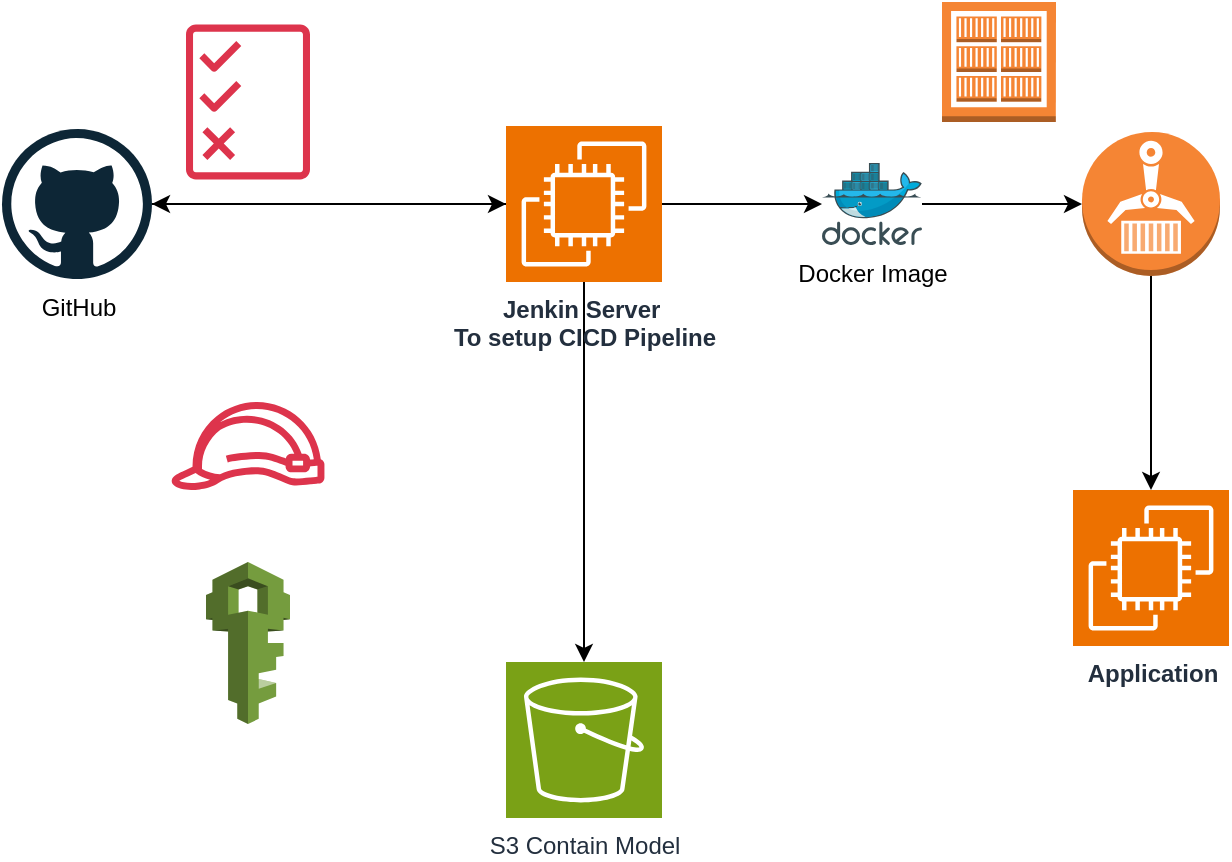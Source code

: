 <mxfile version="24.1.0" type="device" pages="7">
  <diagram name="Page-1" id="1fDbtD4btMEYGaObWOak">
    <mxGraphModel dx="1026" dy="743" grid="1" gridSize="10" guides="1" tooltips="1" connect="1" arrows="1" fold="1" page="1" pageScale="1" pageWidth="827" pageHeight="1169" math="0" shadow="0">
      <root>
        <mxCell id="0" />
        <mxCell id="1" parent="0" />
        <mxCell id="YLvFZ7_tOcRc6SJFQwpA-13" style="edgeStyle=orthogonalEdgeStyle;rounded=0;orthogonalLoop=1;jettySize=auto;html=1;" parent="1" source="YLvFZ7_tOcRc6SJFQwpA-1" target="YLvFZ7_tOcRc6SJFQwpA-3" edge="1">
          <mxGeometry relative="1" as="geometry" />
        </mxCell>
        <mxCell id="YLvFZ7_tOcRc6SJFQwpA-14" style="edgeStyle=orthogonalEdgeStyle;rounded=0;orthogonalLoop=1;jettySize=auto;html=1;" parent="1" source="YLvFZ7_tOcRc6SJFQwpA-1" target="YLvFZ7_tOcRc6SJFQwpA-4" edge="1">
          <mxGeometry relative="1" as="geometry" />
        </mxCell>
        <mxCell id="YLvFZ7_tOcRc6SJFQwpA-17" style="edgeStyle=orthogonalEdgeStyle;rounded=0;orthogonalLoop=1;jettySize=auto;html=1;" parent="1" source="YLvFZ7_tOcRc6SJFQwpA-1" target="YLvFZ7_tOcRc6SJFQwpA-7" edge="1">
          <mxGeometry relative="1" as="geometry" />
        </mxCell>
        <mxCell id="YLvFZ7_tOcRc6SJFQwpA-1" value="Jenkin Server&amp;nbsp;&lt;div&gt;To setup CICD Pipeline&lt;/div&gt;" style="sketch=0;points=[[0,0,0],[0.25,0,0],[0.5,0,0],[0.75,0,0],[1,0,0],[0,1,0],[0.25,1,0],[0.5,1,0],[0.75,1,0],[1,1,0],[0,0.25,0],[0,0.5,0],[0,0.75,0],[1,0.25,0],[1,0.5,0],[1,0.75,0]];outlineConnect=0;fontColor=#232F3E;fillColor=#ED7100;strokeColor=#ffffff;dashed=0;verticalLabelPosition=bottom;verticalAlign=top;align=center;html=1;fontSize=12;fontStyle=1;aspect=fixed;shape=mxgraph.aws4.resourceIcon;resIcon=mxgraph.aws4.ec2;" parent="1" vertex="1">
          <mxGeometry x="272" y="172" width="78" height="78" as="geometry" />
        </mxCell>
        <mxCell id="YLvFZ7_tOcRc6SJFQwpA-2" value="Application" style="sketch=0;points=[[0,0,0],[0.25,0,0],[0.5,0,0],[0.75,0,0],[1,0,0],[0,1,0],[0.25,1,0],[0.5,1,0],[0.75,1,0],[1,1,0],[0,0.25,0],[0,0.5,0],[0,0.75,0],[1,0.25,0],[1,0.5,0],[1,0.75,0]];outlineConnect=0;fontColor=#232F3E;fillColor=#ED7100;strokeColor=#ffffff;dashed=0;verticalLabelPosition=bottom;verticalAlign=top;align=center;html=1;fontSize=12;fontStyle=1;aspect=fixed;shape=mxgraph.aws4.resourceIcon;resIcon=mxgraph.aws4.ec2;" parent="1" vertex="1">
          <mxGeometry x="555.5" y="354" width="78" height="78" as="geometry" />
        </mxCell>
        <mxCell id="YLvFZ7_tOcRc6SJFQwpA-18" style="edgeStyle=orthogonalEdgeStyle;rounded=0;orthogonalLoop=1;jettySize=auto;html=1;" parent="1" source="YLvFZ7_tOcRc6SJFQwpA-3" target="YLvFZ7_tOcRc6SJFQwpA-1" edge="1">
          <mxGeometry relative="1" as="geometry" />
        </mxCell>
        <mxCell id="YLvFZ7_tOcRc6SJFQwpA-3" value="GitHub" style="dashed=0;outlineConnect=0;html=1;align=center;labelPosition=center;verticalLabelPosition=bottom;verticalAlign=top;shape=mxgraph.weblogos.github" parent="1" vertex="1">
          <mxGeometry x="20" y="173.5" width="75" height="75" as="geometry" />
        </mxCell>
        <mxCell id="YLvFZ7_tOcRc6SJFQwpA-4" value="Docker Image&lt;div&gt;&lt;br&gt;&lt;/div&gt;" style="image;sketch=0;aspect=fixed;html=1;points=[];align=center;fontSize=12;image=img/lib/mscae/Docker.svg;" parent="1" vertex="1">
          <mxGeometry x="430" y="190.5" width="50" height="41" as="geometry" />
        </mxCell>
        <mxCell id="YLvFZ7_tOcRc6SJFQwpA-16" style="edgeStyle=orthogonalEdgeStyle;rounded=0;orthogonalLoop=1;jettySize=auto;html=1;" parent="1" source="YLvFZ7_tOcRc6SJFQwpA-5" target="YLvFZ7_tOcRc6SJFQwpA-2" edge="1">
          <mxGeometry relative="1" as="geometry" />
        </mxCell>
        <mxCell id="YLvFZ7_tOcRc6SJFQwpA-5" value="" style="outlineConnect=0;dashed=0;verticalLabelPosition=bottom;verticalAlign=top;align=center;html=1;shape=mxgraph.aws3.ecr;fillColor=#F58534;gradientColor=none;" parent="1" vertex="1">
          <mxGeometry x="560" y="175" width="69" height="72" as="geometry" />
        </mxCell>
        <mxCell id="YLvFZ7_tOcRc6SJFQwpA-6" value="" style="outlineConnect=0;dashed=0;verticalLabelPosition=bottom;verticalAlign=top;align=center;html=1;shape=mxgraph.aws3.ecr_registry;fillColor=#F58534;gradientColor=none;" parent="1" vertex="1">
          <mxGeometry x="490" y="110" width="57" height="60" as="geometry" />
        </mxCell>
        <mxCell id="YLvFZ7_tOcRc6SJFQwpA-7" value="S3 Contain Model" style="sketch=0;points=[[0,0,0],[0.25,0,0],[0.5,0,0],[0.75,0,0],[1,0,0],[0,1,0],[0.25,1,0],[0.5,1,0],[0.75,1,0],[1,1,0],[0,0.25,0],[0,0.5,0],[0,0.75,0],[1,0.25,0],[1,0.5,0],[1,0.75,0]];outlineConnect=0;fontColor=#232F3E;fillColor=#7AA116;strokeColor=#ffffff;dashed=0;verticalLabelPosition=bottom;verticalAlign=top;align=center;html=1;fontSize=12;fontStyle=0;aspect=fixed;shape=mxgraph.aws4.resourceIcon;resIcon=mxgraph.aws4.s3;" parent="1" vertex="1">
          <mxGeometry x="272" y="440" width="78" height="78" as="geometry" />
        </mxCell>
        <mxCell id="YLvFZ7_tOcRc6SJFQwpA-8" value="" style="outlineConnect=0;dashed=0;verticalLabelPosition=bottom;verticalAlign=top;align=center;html=1;shape=mxgraph.aws3.iam;fillColor=#759C3E;gradientColor=none;" parent="1" vertex="1">
          <mxGeometry x="122" y="390" width="42" height="81" as="geometry" />
        </mxCell>
        <mxCell id="YLvFZ7_tOcRc6SJFQwpA-9" value="" style="sketch=0;outlineConnect=0;fontColor=#232F3E;gradientColor=none;fillColor=#DD344C;strokeColor=none;dashed=0;verticalLabelPosition=bottom;verticalAlign=top;align=center;html=1;fontSize=12;fontStyle=0;aspect=fixed;pointerEvents=1;shape=mxgraph.aws4.role;" parent="1" vertex="1">
          <mxGeometry x="104" y="310" width="78" height="44" as="geometry" />
        </mxCell>
        <mxCell id="YLvFZ7_tOcRc6SJFQwpA-10" value="" style="sketch=0;outlineConnect=0;fontColor=#232F3E;gradientColor=none;fillColor=#DD344C;strokeColor=none;dashed=0;verticalLabelPosition=bottom;verticalAlign=top;align=center;html=1;fontSize=12;fontStyle=0;aspect=fixed;pointerEvents=1;shape=mxgraph.aws4.permissions;" parent="1" vertex="1">
          <mxGeometry x="112" y="121" width="62" height="78" as="geometry" />
        </mxCell>
        <mxCell id="YLvFZ7_tOcRc6SJFQwpA-15" style="edgeStyle=orthogonalEdgeStyle;rounded=0;orthogonalLoop=1;jettySize=auto;html=1;entryX=0;entryY=0.5;entryDx=0;entryDy=0;entryPerimeter=0;" parent="1" source="YLvFZ7_tOcRc6SJFQwpA-4" target="YLvFZ7_tOcRc6SJFQwpA-5" edge="1">
          <mxGeometry relative="1" as="geometry" />
        </mxCell>
      </root>
    </mxGraphModel>
  </diagram>
  <diagram id="NVWXQV2VOV1mYrp9uMeg" name="Data Ingestion">
    <mxGraphModel dx="1571" dy="788" grid="0" gridSize="10" guides="1" tooltips="1" connect="1" arrows="1" fold="1" page="0" pageScale="1" pageWidth="827" pageHeight="1169" math="0" shadow="0">
      <root>
        <mxCell id="0" />
        <mxCell id="1" parent="0" />
        <mxCell id="IB9tYPGDq3GcXbUP5HRn-22" value="" style="rounded=1;whiteSpace=wrap;html=1;fontSize=16;glass=0;shadow=0;textShadow=0;" parent="1" vertex="1">
          <mxGeometry x="750" y="1305" width="496" height="109" as="geometry" />
        </mxCell>
        <mxCell id="IB9tYPGDq3GcXbUP5HRn-31" style="edgeStyle=orthogonalEdgeStyle;rounded=0;orthogonalLoop=1;jettySize=auto;html=1;entryX=0;entryY=0.5;entryDx=0;entryDy=0;strokeColor=default;strokeWidth=3;align=center;verticalAlign=middle;fontFamily=Helvetica;fontSize=16;fontColor=default;labelBackgroundColor=default;endArrow=classic;flowAnimation=1;" parent="1" source="IB9tYPGDq3GcXbUP5HRn-2" target="IB9tYPGDq3GcXbUP5HRn-4" edge="1">
          <mxGeometry relative="1" as="geometry">
            <Array as="points">
              <mxPoint x="700" y="703" />
            </Array>
          </mxGeometry>
        </mxCell>
        <mxCell id="IB9tYPGDq3GcXbUP5HRn-2" value="data Ingestion Config" style="rounded=1;whiteSpace=wrap;html=1;arcSize=50;fillColor=#f0a30a;strokeColor=#BD7000;fontStyle=1;glass=1;fontSize=16;fontColor=#000000;" parent="1" vertex="1">
          <mxGeometry x="528" y="670" width="210" height="60" as="geometry" />
        </mxCell>
        <mxCell id="IB9tYPGDq3GcXbUP5HRn-41" style="edgeStyle=orthogonalEdgeStyle;rounded=0;orthogonalLoop=1;jettySize=auto;html=1;flowAnimation=1;strokeWidth=3;fontSize=16;" parent="1" source="IB9tYPGDq3GcXbUP5HRn-4" target="IB9tYPGDq3GcXbUP5HRn-5" edge="1">
          <mxGeometry relative="1" as="geometry" />
        </mxCell>
        <mxCell id="IB9tYPGDq3GcXbUP5HRn-4" value="data Ingestion Config" style="shape=parallelogram;perimeter=parallelogramPerimeter;whiteSpace=wrap;html=1;fixedSize=1;fillColor=#d80073;fontColor=#ffffff;strokeColor=#A50040;shadow=0;textShadow=0;fontStyle=1;fontSize=16;" parent="1" vertex="1">
          <mxGeometry x="879.605" y="673" width="200" height="60" as="geometry" />
        </mxCell>
        <mxCell id="IB9tYPGDq3GcXbUP5HRn-42" style="edgeStyle=orthogonalEdgeStyle;rounded=0;orthogonalLoop=1;jettySize=auto;html=1;entryX=0.5;entryY=0;entryDx=0;entryDy=0;flowAnimation=1;strokeWidth=3;fontSize=16;" parent="1" source="IB9tYPGDq3GcXbUP5HRn-5" target="IB9tYPGDq3GcXbUP5HRn-6" edge="1">
          <mxGeometry relative="1" as="geometry" />
        </mxCell>
        <mxCell id="IB9tYPGDq3GcXbUP5HRn-5" value="initiate_data_ingestion&amp;nbsp;" style="rounded=1;whiteSpace=wrap;html=1;arcSize=0;fillColor=#3a0057;strokeColor=#0e0113;fontColor=#ffffff;fontStyle=1;glass=1;shadow=1;textShadow=1;fontSize=16;" parent="1" vertex="1">
          <mxGeometry x="867.105" y="796" width="225" height="70" as="geometry" />
        </mxCell>
        <mxCell id="IB9tYPGDq3GcXbUP5HRn-43" style="edgeStyle=orthogonalEdgeStyle;rounded=0;orthogonalLoop=1;jettySize=auto;html=1;entryX=0.5;entryY=0;entryDx=0;entryDy=0;flowAnimation=1;strokeWidth=3;fontSize=16;" parent="1" source="IB9tYPGDq3GcXbUP5HRn-6" target="IB9tYPGDq3GcXbUP5HRn-7" edge="1">
          <mxGeometry relative="1" as="geometry" />
        </mxCell>
        <mxCell id="IB9tYPGDq3GcXbUP5HRn-6" value="isd_data_mini.zip" style="rounded=1;whiteSpace=wrap;html=1;arcSize=0;fillColor=#3a0057;strokeColor=#0e0113;fontColor=#ffffff;fontStyle=1;glass=1;shadow=1;textShadow=1;fontSize=16;" parent="1" vertex="1">
          <mxGeometry x="867.105" y="928" width="225" height="70" as="geometry" />
        </mxCell>
        <mxCell id="IB9tYPGDq3GcXbUP5HRn-44" style="edgeStyle=orthogonalEdgeStyle;rounded=0;orthogonalLoop=1;jettySize=auto;html=1;flowAnimation=1;strokeWidth=3;fontSize=16;" parent="1" source="IB9tYPGDq3GcXbUP5HRn-7" target="IB9tYPGDq3GcXbUP5HRn-74" edge="1">
          <mxGeometry relative="1" as="geometry">
            <mxPoint x="979.605" y="1188" as="targetPoint" />
          </mxGeometry>
        </mxCell>
        <mxCell id="IB9tYPGDq3GcXbUP5HRn-7" value="unzip" style="rounded=1;whiteSpace=wrap;html=1;arcSize=0;fillColor=#3a0057;strokeColor=#0e0113;fontColor=#ffffff;fontStyle=1;glass=1;shadow=1;textShadow=1;fontSize=16;" parent="1" vertex="1">
          <mxGeometry x="867.105" y="1038" width="225" height="70" as="geometry" />
        </mxCell>
        <mxCell id="IB9tYPGDq3GcXbUP5HRn-48" style="edgeStyle=orthogonalEdgeStyle;rounded=0;orthogonalLoop=1;jettySize=auto;html=1;entryX=0.5;entryY=0;entryDx=0;entryDy=0;flowAnimation=1;strokeWidth=3;fontSize=16;" parent="1" source="IB9tYPGDq3GcXbUP5HRn-23" target="IB9tYPGDq3GcXbUP5HRn-24" edge="1">
          <mxGeometry relative="1" as="geometry" />
        </mxCell>
        <mxCell id="IB9tYPGDq3GcXbUP5HRn-23" value="prepare data ingestion artifacts" style="rounded=1;whiteSpace=wrap;html=1;arcSize=0;fillColor=#3a0057;strokeColor=#0e0113;fontColor=#ffffff;fontStyle=1;direction=south;glass=1;shadow=1;textShadow=1;align=center;verticalAlign=middle;fontFamily=Helvetica;fontSize=16;" parent="1" vertex="1">
          <mxGeometry x="858.105" y="1501" width="225" height="70" as="geometry" />
        </mxCell>
        <mxCell id="IB9tYPGDq3GcXbUP5HRn-66" style="edgeStyle=orthogonalEdgeStyle;rounded=0;orthogonalLoop=1;jettySize=auto;html=1;entryX=0.5;entryY=0;entryDx=0;entryDy=0;flowAnimation=1;strokeWidth=3;fontSize=16;" parent="1" source="IB9tYPGDq3GcXbUP5HRn-24" target="IB9tYPGDq3GcXbUP5HRn-65" edge="1">
          <mxGeometry relative="1" as="geometry" />
        </mxCell>
        <mxCell id="IB9tYPGDq3GcXbUP5HRn-24" value="data Ingestion artifact" style="shape=parallelogram;perimeter=parallelogramPerimeter;whiteSpace=wrap;html=1;fixedSize=1;fillColor=#d80073;fontColor=#ffffff;strokeColor=#A50040;shadow=0;textShadow=0;fontStyle=1;fontSize=16;" parent="1" vertex="1">
          <mxGeometry x="870.605" y="1640" width="200" height="60" as="geometry" />
        </mxCell>
        <mxCell id="IB9tYPGDq3GcXbUP5HRn-30" style="edgeStyle=orthogonalEdgeStyle;rounded=0;orthogonalLoop=1;jettySize=auto;html=1;entryX=1;entryY=0.5;entryDx=0;entryDy=0;flowAnimation=1;strokeWidth=3;fontSize=16;curved=1;fillColor=#e51400;strokeColor=#B20000;" parent="1" source="IB9tYPGDq3GcXbUP5HRn-25" target="IB9tYPGDq3GcXbUP5HRn-5" edge="1">
          <mxGeometry relative="1" as="geometry" />
        </mxCell>
        <mxCell id="IB9tYPGDq3GcXbUP5HRn-56" value="&lt;b&gt;get data from s3 bucket&lt;/b&gt;" style="edgeLabel;html=1;align=center;verticalAlign=middle;resizable=0;points=[];fontSize=16;" parent="IB9tYPGDq3GcXbUP5HRn-30" vertex="1" connectable="0">
          <mxGeometry x="0.098" y="1" relative="1" as="geometry">
            <mxPoint as="offset" />
          </mxGeometry>
        </mxCell>
        <mxCell id="IB9tYPGDq3GcXbUP5HRn-25" value="" style="sketch=0;points=[[0,0,0],[0.25,0,0],[0.5,0,0],[0.75,0,0],[1,0,0],[0,1,0],[0.25,1,0],[0.5,1,0],[0.75,1,0],[1,1,0],[0,0.25,0],[0,0.5,0],[0,0.75,0],[1,0.25,0],[1,0.5,0],[1,0.75,0]];outlineConnect=0;fontColor=#232F3E;fillColor=#7AA116;strokeColor=#ffffff;dashed=0;verticalLabelPosition=bottom;verticalAlign=top;align=center;html=1;fontSize=16;fontStyle=0;aspect=fixed;shape=mxgraph.aws4.resourceIcon;resIcon=mxgraph.aws4.s3;" parent="1" vertex="1">
          <mxGeometry x="1179" y="642" width="78" height="78" as="geometry" />
        </mxCell>
        <mxCell id="IB9tYPGDq3GcXbUP5HRn-40" style="edgeStyle=orthogonalEdgeStyle;rounded=0;orthogonalLoop=1;jettySize=auto;html=1;entryX=0;entryY=0;entryDx=0;entryDy=0;flowAnimation=1;strokeWidth=3;fontSize=16;curved=1;fillColor=#e51400;strokeColor=#B20000;" parent="1" source="IB9tYPGDq3GcXbUP5HRn-32" target="IB9tYPGDq3GcXbUP5HRn-2" edge="1">
          <mxGeometry relative="1" as="geometry" />
        </mxCell>
        <mxCell id="IB9tYPGDq3GcXbUP5HRn-32" value="data Ingestion dir" style="text;html=1;align=right;verticalAlign=middle;whiteSpace=wrap;rounded=0;fontSize=16;" parent="1" vertex="1">
          <mxGeometry x="155" y="550" width="240" height="40" as="geometry" />
        </mxCell>
        <mxCell id="IB9tYPGDq3GcXbUP5HRn-39" style="edgeStyle=orthogonalEdgeStyle;rounded=0;orthogonalLoop=1;jettySize=auto;html=1;entryX=0;entryY=0.25;entryDx=0;entryDy=0;flowAnimation=1;strokeWidth=3;fontSize=16;curved=1;fillColor=#e51400;strokeColor=#0006b3;" parent="1" source="IB9tYPGDq3GcXbUP5HRn-33" target="IB9tYPGDq3GcXbUP5HRn-2" edge="1">
          <mxGeometry relative="1" as="geometry" />
        </mxCell>
        <mxCell id="IB9tYPGDq3GcXbUP5HRn-33" value="data Ingestion feature_store dir" style="text;html=1;align=right;verticalAlign=middle;whiteSpace=wrap;rounded=0;fontSize=16;" parent="1" vertex="1">
          <mxGeometry x="155" y="616" width="240" height="40" as="geometry" />
        </mxCell>
        <mxCell id="IB9tYPGDq3GcXbUP5HRn-38" style="edgeStyle=orthogonalEdgeStyle;rounded=0;orthogonalLoop=1;jettySize=auto;html=1;entryX=0;entryY=0.75;entryDx=0;entryDy=0;flowAnimation=1;strokeWidth=3;fontSize=16;curved=1;fillColor=#d5e8d4;strokeColor=#82b366;gradientColor=#97d077;" parent="1" source="IB9tYPGDq3GcXbUP5HRn-34" target="IB9tYPGDq3GcXbUP5HRn-2" edge="1">
          <mxGeometry relative="1" as="geometry">
            <mxPoint x="640" y="718" as="targetPoint" />
          </mxGeometry>
        </mxCell>
        <mxCell id="IB9tYPGDq3GcXbUP5HRn-34" value="&lt;span style=&quot;color: rgb(0, 0, 0); font-family: Helvetica; font-size: 16px; font-style: normal; font-variant-ligatures: normal; font-variant-caps: normal; font-weight: 400; letter-spacing: normal; orphans: 2; text-indent: 0px; text-transform: none; widows: 2; word-spacing: 0px; -webkit-text-stroke-width: 0px; white-space: normal; background-color: rgb(251, 251, 251); text-decoration-thickness: initial; text-decoration-style: initial; text-decoration-color: initial; float: none; display: inline !important;&quot;&gt;data Ingestion s3 data name&lt;/span&gt;" style="text;whiteSpace=wrap;html=1;align=right;fontSize=16;" parent="1" vertex="1">
          <mxGeometry x="155" y="739" width="240" height="40" as="geometry" />
        </mxCell>
        <mxCell id="IB9tYPGDq3GcXbUP5HRn-37" style="edgeStyle=orthogonalEdgeStyle;rounded=0;orthogonalLoop=1;jettySize=auto;html=1;entryX=0;entryY=1;entryDx=0;entryDy=0;flowAnimation=1;strokeWidth=3;fontSize=16;curved=1;fillColor=#fa6800;strokeColor=#C73500;" parent="1" source="IB9tYPGDq3GcXbUP5HRn-36" target="IB9tYPGDq3GcXbUP5HRn-2" edge="1">
          <mxGeometry relative="1" as="geometry" />
        </mxCell>
        <mxCell id="IB9tYPGDq3GcXbUP5HRn-36" value="&lt;span style=&quot;color: rgb(0, 0, 0); font-family: Helvetica; font-size: 16px; font-style: normal; font-variant-ligatures: normal; font-variant-caps: normal; font-weight: 400; letter-spacing: normal; orphans: 2; text-indent: 0px; text-transform: none; widows: 2; word-spacing: 0px; -webkit-text-stroke-width: 0px; white-space: normal; background-color: rgb(251, 251, 251); text-decoration-thickness: initial; text-decoration-style: initial; text-decoration-color: initial; float: none; display: inline !important;&quot;&gt;data s3 bucket name&lt;/span&gt;" style="text;whiteSpace=wrap;html=1;align=right;fontSize=16;" parent="1" vertex="1">
          <mxGeometry x="155" y="805" width="240" height="40" as="geometry" />
        </mxCell>
        <mxCell id="IB9tYPGDq3GcXbUP5HRn-53" style="edgeStyle=orthogonalEdgeStyle;rounded=0;orthogonalLoop=1;jettySize=auto;html=1;entryX=0.5;entryY=0;entryDx=0;entryDy=0;entryPerimeter=0;flowAnimation=1;strokeWidth=3;fontSize=16;fillColor=#60a917;strokeColor=#2D7600;" parent="1" target="IB9tYPGDq3GcXbUP5HRn-14" edge="1">
          <mxGeometry relative="1" as="geometry">
            <mxPoint x="979.556" y="1244.0" as="sourcePoint" />
          </mxGeometry>
        </mxCell>
        <mxCell id="IB9tYPGDq3GcXbUP5HRn-54" style="edgeStyle=orthogonalEdgeStyle;rounded=0;orthogonalLoop=1;jettySize=auto;html=1;entryX=0.5;entryY=0;entryDx=0;entryDy=0;entryPerimeter=0;strokeColor=#BD7000;strokeWidth=3;align=center;verticalAlign=middle;fontFamily=Helvetica;fontSize=16;fontColor=default;labelBackgroundColor=default;endArrow=classic;flowAnimation=1;curved=1;fillColor=#f0a30a;" parent="1" source="IB9tYPGDq3GcXbUP5HRn-74" target="IB9tYPGDq3GcXbUP5HRn-13" edge="1">
          <mxGeometry relative="1" as="geometry">
            <mxPoint x="1014.105" y="1216.0" as="sourcePoint" />
          </mxGeometry>
        </mxCell>
        <mxCell id="IB9tYPGDq3GcXbUP5HRn-64" style="edgeStyle=orthogonalEdgeStyle;rounded=0;orthogonalLoop=1;jettySize=auto;html=1;entryX=0.5;entryY=1;entryDx=0;entryDy=0;flowAnimation=1;strokeWidth=3;fontSize=16;" parent="1" source="IB9tYPGDq3GcXbUP5HRn-57" target="IB9tYPGDq3GcXbUP5HRn-23" edge="1">
          <mxGeometry relative="1" as="geometry" />
        </mxCell>
        <mxCell id="IB9tYPGDq3GcXbUP5HRn-57" value="data Ingestion Config" style="rounded=1;whiteSpace=wrap;html=1;arcSize=50;strokeColor=#BD7000;fillColor=#f0a30a;gradientColor=#ffa500;glass=1;fontSize=16;align=center;verticalAlign=middle;fontFamily=Helvetica;fontColor=#000000;fontStyle=1;" parent="1" vertex="1">
          <mxGeometry x="528" y="1506" width="210" height="60" as="geometry" />
        </mxCell>
        <mxCell id="IB9tYPGDq3GcXbUP5HRn-61" style="edgeStyle=orthogonalEdgeStyle;rounded=0;orthogonalLoop=1;jettySize=auto;html=1;entryX=0;entryY=0.25;entryDx=0;entryDy=0;flowAnimation=1;strokeWidth=3;fontSize=16;curved=1;fillColor=#0050ef;strokeColor=#001DBC;" parent="1" source="IB9tYPGDq3GcXbUP5HRn-59" target="IB9tYPGDq3GcXbUP5HRn-57" edge="1">
          <mxGeometry relative="1" as="geometry" />
        </mxCell>
        <mxCell id="IB9tYPGDq3GcXbUP5HRn-59" value="data&amp;nbsp; zip file path" style="text;html=1;align=right;verticalAlign=middle;whiteSpace=wrap;rounded=0;fontSize=16;" parent="1" vertex="1">
          <mxGeometry x="155" y="1478" width="240" height="40" as="geometry" />
        </mxCell>
        <mxCell id="IB9tYPGDq3GcXbUP5HRn-62" style="edgeStyle=orthogonalEdgeStyle;rounded=0;orthogonalLoop=1;jettySize=auto;html=1;entryX=0;entryY=0.75;entryDx=0;entryDy=0;flowAnimation=1;strokeWidth=3;fontSize=16;curved=1;fillColor=#e51400;strokeColor=#B20000;" parent="1" source="IB9tYPGDq3GcXbUP5HRn-60" target="IB9tYPGDq3GcXbUP5HRn-57" edge="1">
          <mxGeometry relative="1" as="geometry" />
        </mxCell>
        <mxCell id="IB9tYPGDq3GcXbUP5HRn-60" value="featuer store path" style="text;html=1;align=right;verticalAlign=middle;whiteSpace=wrap;rounded=0;fontSize=16;" parent="1" vertex="1">
          <mxGeometry x="155" y="1550" width="240" height="40" as="geometry" />
        </mxCell>
        <mxCell id="IB9tYPGDq3GcXbUP5HRn-63" style="edgeStyle=orthogonalEdgeStyle;rounded=0;orthogonalLoop=1;jettySize=auto;html=1;entryX=0;entryY=0.5;entryDx=0;entryDy=0;exitX=0.443;exitY=0.976;exitDx=0;exitDy=0;exitPerimeter=0;flowAnimation=1;strokeWidth=3;fontSize=16;" parent="1" source="IB9tYPGDq3GcXbUP5HRn-22" target="IB9tYPGDq3GcXbUP5HRn-23" edge="1">
          <mxGeometry relative="1" as="geometry" />
        </mxCell>
        <mxCell id="IB9tYPGDq3GcXbUP5HRn-65" value="END" style="ellipse;whiteSpace=wrap;html=1;aspect=fixed;strokeColor=#001DBC;align=center;verticalAlign=middle;fontFamily=Helvetica;fontSize=16;fontColor=#ffffff;fillColor=#0050ef;" parent="1" vertex="1">
          <mxGeometry x="940.605" y="1768" width="60" height="60" as="geometry" />
        </mxCell>
        <mxCell id="IB9tYPGDq3GcXbUP5HRn-69" style="edgeStyle=orthogonalEdgeStyle;rounded=0;orthogonalLoop=1;jettySize=auto;html=1;entryX=0.5;entryY=0;entryDx=0;entryDy=0;strokeColor=default;strokeWidth=3;align=center;verticalAlign=middle;fontFamily=Helvetica;fontSize=16;fontColor=default;labelBackgroundColor=default;endArrow=classic;flowAnimation=1;" parent="1" source="IB9tYPGDq3GcXbUP5HRn-68" target="IB9tYPGDq3GcXbUP5HRn-4" edge="1">
          <mxGeometry relative="1" as="geometry" />
        </mxCell>
        <mxCell id="IB9tYPGDq3GcXbUP5HRn-68" value="START" style="ellipse;whiteSpace=wrap;html=1;aspect=fixed;fillColor=#0050ef;strokeColor=#001DBC;fontColor=#ffffff;fontSize=16;" parent="1" vertex="1">
          <mxGeometry x="949.21" y="518" width="60.79" height="60.79" as="geometry" />
        </mxCell>
        <mxCell id="IB9tYPGDq3GcXbUP5HRn-49" style="edgeStyle=orthogonalEdgeStyle;rounded=0;orthogonalLoop=1;jettySize=auto;html=1;strokeColor=#A50040;strokeWidth=3;align=center;verticalAlign=middle;fontFamily=Helvetica;fontSize=16;fontColor=default;labelBackgroundColor=default;endArrow=classic;flowAnimation=1;curved=1;fillColor=#d80073;" parent="1" source="IB9tYPGDq3GcXbUP5HRn-74" target="IB9tYPGDq3GcXbUP5HRn-9" edge="1">
          <mxGeometry relative="1" as="geometry">
            <mxPoint x="945.105" y="1216.0" as="sourcePoint" />
          </mxGeometry>
        </mxCell>
        <mxCell id="IB9tYPGDq3GcXbUP5HRn-50" style="edgeStyle=orthogonalEdgeStyle;rounded=0;orthogonalLoop=1;jettySize=auto;html=1;strokeColor=#006EAF;strokeWidth=3;align=center;verticalAlign=middle;fontFamily=Helvetica;fontSize=16;fontColor=default;labelBackgroundColor=default;endArrow=classic;flowAnimation=1;curved=1;fillColor=#1ba1e2;" parent="1" source="IB9tYPGDq3GcXbUP5HRn-74" target="IB9tYPGDq3GcXbUP5HRn-10" edge="1">
          <mxGeometry relative="1" as="geometry">
            <mxPoint x="945.105" y="1216.0" as="sourcePoint" />
          </mxGeometry>
        </mxCell>
        <mxCell id="IB9tYPGDq3GcXbUP5HRn-55" style="edgeStyle=orthogonalEdgeStyle;rounded=0;orthogonalLoop=1;jettySize=auto;html=1;strokeColor=#10739e;strokeWidth=3;align=center;verticalAlign=middle;fontFamily=Helvetica;fontSize=16;fontColor=default;labelBackgroundColor=default;endArrow=classic;flowAnimation=1;curved=1;fillColor=#b1ddf0;" parent="1" source="IB9tYPGDq3GcXbUP5HRn-74" target="IB9tYPGDq3GcXbUP5HRn-15" edge="1">
          <mxGeometry relative="1" as="geometry">
            <mxPoint x="1014.105" y="1216.0" as="sourcePoint" />
          </mxGeometry>
        </mxCell>
        <mxCell id="IB9tYPGDq3GcXbUP5HRn-28" value="" style="group;fontSize=16;" parent="1" vertex="1" connectable="0">
          <mxGeometry x="784.605" y="1327" width="424.71" height="50" as="geometry" />
        </mxCell>
        <mxCell id="IB9tYPGDq3GcXbUP5HRn-9" value="Images" style="sketch=0;pointerEvents=1;shadow=0;dashed=0;html=1;strokeColor=none;labelPosition=center;verticalLabelPosition=bottom;verticalAlign=top;outlineConnect=0;align=center;shape=mxgraph.office.concepts.folder;fillColor=#DA4026;flipV=0;fontSize=16;" parent="IB9tYPGDq3GcXbUP5HRn-28" vertex="1">
          <mxGeometry width="50" height="50" as="geometry" />
        </mxCell>
        <mxCell id="IB9tYPGDq3GcXbUP5HRn-10" value="labels" style="sketch=0;pointerEvents=1;shadow=0;dashed=0;html=1;strokeColor=none;labelPosition=center;verticalLabelPosition=bottom;verticalAlign=top;outlineConnect=0;align=center;shape=mxgraph.office.concepts.folder;fillColor=#7FBA42;flipV=0;fontSize=16;" parent="IB9tYPGDq3GcXbUP5HRn-28" vertex="1">
          <mxGeometry x="80" width="50" height="50" as="geometry" />
        </mxCell>
        <mxCell id="IB9tYPGDq3GcXbUP5HRn-13" value="val.txt" style="sketch=0;aspect=fixed;pointerEvents=1;shadow=0;dashed=0;html=1;strokeColor=none;labelPosition=center;verticalLabelPosition=bottom;verticalAlign=top;align=center;fillColor=#00188D;shape=mxgraph.azure.file;flipV=0;fontSize=16;" parent="IB9tYPGDq3GcXbUP5HRn-28" vertex="1">
          <mxGeometry x="270.71" width="50" height="50" as="geometry" />
        </mxCell>
        <mxCell id="IB9tYPGDq3GcXbUP5HRn-14" value="train.txt" style="sketch=0;aspect=fixed;pointerEvents=1;shadow=0;dashed=0;html=1;strokeColor=none;labelPosition=center;verticalLabelPosition=bottom;verticalAlign=top;align=center;fillColor=#00188D;shape=mxgraph.azure.file;flipV=0;fontSize=16;" parent="IB9tYPGDq3GcXbUP5HRn-28" vertex="1">
          <mxGeometry x="169.71" width="50" height="50" as="geometry" />
        </mxCell>
        <mxCell id="IB9tYPGDq3GcXbUP5HRn-15" value="classes.names" style="image;aspect=fixed;html=1;points=[];align=center;fontSize=16;image=img/lib/azure2/general/File.svg;flipV=0;" parent="IB9tYPGDq3GcXbUP5HRn-28" vertex="1">
          <mxGeometry x="374.71" width="50" height="50" as="geometry" />
        </mxCell>
        <mxCell id="IB9tYPGDq3GcXbUP5HRn-74" value="" style="image;html=1;image=img/lib/clip_art/general/Full_Folder_128x128.png" parent="1" vertex="1">
          <mxGeometry x="939.6" y="1167" width="80" height="80" as="geometry" />
        </mxCell>
      </root>
    </mxGraphModel>
  </diagram>
  <diagram name="Data Validaition" id="ftul3l9fqO1na9J3fy5U">
    <mxGraphModel dx="1571" dy="788" grid="0" gridSize="10" guides="1" tooltips="1" connect="1" arrows="1" fold="1" page="0" pageScale="1" pageWidth="827" pageHeight="1169" math="0" shadow="0">
      <root>
        <mxCell id="7tEjyYL6Yh8EGFsUj_aP-0" />
        <mxCell id="7tEjyYL6Yh8EGFsUj_aP-1" parent="7tEjyYL6Yh8EGFsUj_aP-0" />
        <mxCell id="7tEjyYL6Yh8EGFsUj_aP-3" style="edgeStyle=orthogonalEdgeStyle;rounded=0;orthogonalLoop=1;jettySize=auto;html=1;entryX=0;entryY=0.5;entryDx=0;entryDy=0;strokeColor=default;strokeWidth=3;align=center;verticalAlign=middle;fontFamily=Helvetica;fontSize=16;fontColor=default;labelBackgroundColor=default;endArrow=classic;flowAnimation=1;" edge="1" parent="7tEjyYL6Yh8EGFsUj_aP-1" source="7tEjyYL6Yh8EGFsUj_aP-4" target="7tEjyYL6Yh8EGFsUj_aP-6">
          <mxGeometry relative="1" as="geometry">
            <Array as="points">
              <mxPoint x="700" y="703" />
            </Array>
          </mxGeometry>
        </mxCell>
        <mxCell id="7tEjyYL6Yh8EGFsUj_aP-4" value="Data Validation Config" style="rounded=1;whiteSpace=wrap;html=1;arcSize=50;fillColor=#f0a30a;strokeColor=#BD7000;fontStyle=1;glass=1;fontSize=16;fontColor=#000000;" vertex="1" parent="7tEjyYL6Yh8EGFsUj_aP-1">
          <mxGeometry x="571" y="673" width="210" height="60" as="geometry" />
        </mxCell>
        <mxCell id="7tEjyYL6Yh8EGFsUj_aP-5" style="edgeStyle=orthogonalEdgeStyle;rounded=0;orthogonalLoop=1;jettySize=auto;html=1;flowAnimation=1;strokeWidth=3;fontSize=16;" edge="1" parent="7tEjyYL6Yh8EGFsUj_aP-1" source="7tEjyYL6Yh8EGFsUj_aP-6" target="7tEjyYL6Yh8EGFsUj_aP-8">
          <mxGeometry relative="1" as="geometry" />
        </mxCell>
        <mxCell id="7tEjyYL6Yh8EGFsUj_aP-6" value="Data Validation Config" style="shape=parallelogram;perimeter=parallelogramPerimeter;whiteSpace=wrap;html=1;fixedSize=1;fillColor=#d80073;fontColor=#ffffff;strokeColor=#A50040;shadow=0;textShadow=0;fontStyle=1;fontSize=16;" vertex="1" parent="7tEjyYL6Yh8EGFsUj_aP-1">
          <mxGeometry x="879.605" y="673" width="200" height="60" as="geometry" />
        </mxCell>
        <mxCell id="7tEjyYL6Yh8EGFsUj_aP-7" style="edgeStyle=orthogonalEdgeStyle;rounded=0;orthogonalLoop=1;jettySize=auto;html=1;entryX=0.5;entryY=0;entryDx=0;entryDy=0;flowAnimation=1;strokeWidth=3;fontSize=16;" edge="1" parent="7tEjyYL6Yh8EGFsUj_aP-1" source="7tEjyYL6Yh8EGFsUj_aP-8" target="7tEjyYL6Yh8EGFsUj_aP-10">
          <mxGeometry relative="1" as="geometry" />
        </mxCell>
        <mxCell id="7tEjyYL6Yh8EGFsUj_aP-8" value="initiate_data_validation" style="rounded=1;whiteSpace=wrap;html=1;arcSize=0;fillColor=#3a0057;strokeColor=#0e0113;fontColor=#ffffff;fontStyle=1;glass=1;shadow=1;textShadow=1;fontSize=16;" vertex="1" parent="7tEjyYL6Yh8EGFsUj_aP-1">
          <mxGeometry x="867.105" y="796" width="225" height="70" as="geometry" />
        </mxCell>
        <mxCell id="7tEjyYL6Yh8EGFsUj_aP-9" style="edgeStyle=orthogonalEdgeStyle;rounded=0;orthogonalLoop=1;jettySize=auto;html=1;entryX=0.5;entryY=0;entryDx=0;entryDy=0;flowAnimation=1;strokeWidth=3;fontSize=16;" edge="1" parent="7tEjyYL6Yh8EGFsUj_aP-1" source="7tEjyYL6Yh8EGFsUj_aP-10" target="Lt-yOmjSqHzjOuGgGReX-0">
          <mxGeometry relative="1" as="geometry">
            <mxPoint x="979.605" y="1038" as="targetPoint" />
          </mxGeometry>
        </mxCell>
        <mxCell id="7tEjyYL6Yh8EGFsUj_aP-10" value="validate_all_files_exist" style="rounded=1;whiteSpace=wrap;html=1;arcSize=0;fillColor=#3a0057;strokeColor=#0e0113;fontColor=#ffffff;fontStyle=1;glass=1;shadow=1;textShadow=1;fontSize=16;" vertex="1" parent="7tEjyYL6Yh8EGFsUj_aP-1">
          <mxGeometry x="867.105" y="928" width="225" height="70" as="geometry" />
        </mxCell>
        <mxCell id="7tEjyYL6Yh8EGFsUj_aP-13" style="edgeStyle=orthogonalEdgeStyle;rounded=0;orthogonalLoop=1;jettySize=auto;html=1;entryX=0.5;entryY=0;entryDx=0;entryDy=0;flowAnimation=1;strokeWidth=3;fontSize=16;" edge="1" parent="7tEjyYL6Yh8EGFsUj_aP-1" source="7tEjyYL6Yh8EGFsUj_aP-14" target="7tEjyYL6Yh8EGFsUj_aP-16">
          <mxGeometry relative="1" as="geometry" />
        </mxCell>
        <mxCell id="7tEjyYL6Yh8EGFsUj_aP-14" value="prepare data validation artifacts" style="rounded=1;whiteSpace=wrap;html=1;arcSize=0;fillColor=#3a0057;strokeColor=#0e0113;fontColor=#ffffff;fontStyle=1;direction=south;glass=1;shadow=1;textShadow=1;align=center;verticalAlign=middle;fontFamily=Helvetica;fontSize=16;" vertex="1" parent="7tEjyYL6Yh8EGFsUj_aP-1">
          <mxGeometry x="867.105" y="1288" width="225" height="70" as="geometry" />
        </mxCell>
        <mxCell id="7tEjyYL6Yh8EGFsUj_aP-15" style="edgeStyle=orthogonalEdgeStyle;rounded=0;orthogonalLoop=1;jettySize=auto;html=1;entryX=0.5;entryY=0;entryDx=0;entryDy=0;flowAnimation=1;strokeWidth=3;fontSize=16;" edge="1" parent="7tEjyYL6Yh8EGFsUj_aP-1" source="7tEjyYL6Yh8EGFsUj_aP-16" target="7tEjyYL6Yh8EGFsUj_aP-37">
          <mxGeometry relative="1" as="geometry" />
        </mxCell>
        <mxCell id="7tEjyYL6Yh8EGFsUj_aP-16" value="data validation artifact" style="shape=parallelogram;perimeter=parallelogramPerimeter;whiteSpace=wrap;html=1;fixedSize=1;fillColor=#d80073;fontColor=#ffffff;strokeColor=#A50040;shadow=0;textShadow=0;fontStyle=1;fontSize=16;" vertex="1" parent="7tEjyYL6Yh8EGFsUj_aP-1">
          <mxGeometry x="879.615" y="1476" width="200" height="60" as="geometry" />
        </mxCell>
        <mxCell id="7tEjyYL6Yh8EGFsUj_aP-20" style="edgeStyle=orthogonalEdgeStyle;rounded=0;orthogonalLoop=1;jettySize=auto;html=1;entryX=0;entryY=0;entryDx=0;entryDy=0;flowAnimation=1;strokeWidth=3;fontSize=16;curved=1;fillColor=#e51400;strokeColor=#B20000;" edge="1" parent="7tEjyYL6Yh8EGFsUj_aP-1" source="7tEjyYL6Yh8EGFsUj_aP-21" target="7tEjyYL6Yh8EGFsUj_aP-4">
          <mxGeometry relative="1" as="geometry" />
        </mxCell>
        <mxCell id="7tEjyYL6Yh8EGFsUj_aP-21" value="data_validation_dir" style="text;html=1;align=right;verticalAlign=middle;whiteSpace=wrap;rounded=0;fontSize=16;" vertex="1" parent="7tEjyYL6Yh8EGFsUj_aP-1">
          <mxGeometry x="189" y="563" width="240" height="40" as="geometry" />
        </mxCell>
        <mxCell id="7tEjyYL6Yh8EGFsUj_aP-22" style="edgeStyle=orthogonalEdgeStyle;rounded=0;orthogonalLoop=1;jettySize=auto;html=1;entryX=0;entryY=0.5;entryDx=0;entryDy=0;flowAnimation=1;strokeWidth=3;fontSize=16;curved=1;fillColor=#e51400;strokeColor=#0006b3;" edge="1" parent="7tEjyYL6Yh8EGFsUj_aP-1" source="7tEjyYL6Yh8EGFsUj_aP-23" target="7tEjyYL6Yh8EGFsUj_aP-4">
          <mxGeometry relative="1" as="geometry" />
        </mxCell>
        <mxCell id="7tEjyYL6Yh8EGFsUj_aP-23" value="valid_status_file_store dir" style="text;html=1;align=right;verticalAlign=middle;whiteSpace=wrap;rounded=0;fontSize=16;" vertex="1" parent="7tEjyYL6Yh8EGFsUj_aP-1">
          <mxGeometry x="189" y="683" width="240" height="40" as="geometry" />
        </mxCell>
        <mxCell id="7tEjyYL6Yh8EGFsUj_aP-24" style="edgeStyle=orthogonalEdgeStyle;rounded=0;orthogonalLoop=1;jettySize=auto;html=1;entryX=0;entryY=0.75;entryDx=0;entryDy=0;flowAnimation=1;strokeWidth=3;fontSize=16;curved=1;fillColor=#d5e8d4;strokeColor=#82b366;gradientColor=#97d077;" edge="1" parent="7tEjyYL6Yh8EGFsUj_aP-1" source="7tEjyYL6Yh8EGFsUj_aP-25" target="7tEjyYL6Yh8EGFsUj_aP-4">
          <mxGeometry relative="1" as="geometry">
            <mxPoint x="640" y="718" as="targetPoint" />
            <Array as="points">
              <mxPoint x="571" y="811" />
            </Array>
          </mxGeometry>
        </mxCell>
        <mxCell id="7tEjyYL6Yh8EGFsUj_aP-25" value="&lt;span style=&quot;background-color: rgb(251, 251, 251);&quot;&gt;required_file_list&lt;/span&gt;" style="text;whiteSpace=wrap;html=1;align=right;fontSize=16;" vertex="1" parent="7tEjyYL6Yh8EGFsUj_aP-1">
          <mxGeometry x="189" y="790" width="240" height="40" as="geometry" />
        </mxCell>
        <mxCell id="7tEjyYL6Yh8EGFsUj_aP-28" style="edgeStyle=orthogonalEdgeStyle;rounded=0;orthogonalLoop=1;jettySize=auto;html=1;entryX=1;entryY=0.5;entryDx=0;entryDy=0;entryPerimeter=0;flowAnimation=1;strokeWidth=3;fontSize=16;exitX=0;exitY=0.5;exitDx=0;exitDy=0;curved=1;fillColor=#fff2cc;gradientColor=#ffd966;strokeColor=#d6b656;" edge="1" parent="7tEjyYL6Yh8EGFsUj_aP-1" target="Lt-yOmjSqHzjOuGgGReX-1" source="Lt-yOmjSqHzjOuGgGReX-0">
          <mxGeometry relative="1" as="geometry">
            <mxPoint x="896" y="1099" as="sourcePoint" />
          </mxGeometry>
        </mxCell>
        <mxCell id="Lt-yOmjSqHzjOuGgGReX-2" value="True/False" style="edgeLabel;html=1;align=center;verticalAlign=middle;resizable=0;points=[];" vertex="1" connectable="0" parent="7tEjyYL6Yh8EGFsUj_aP-28">
          <mxGeometry x="-0.063" relative="1" as="geometry">
            <mxPoint as="offset" />
          </mxGeometry>
        </mxCell>
        <mxCell id="7tEjyYL6Yh8EGFsUj_aP-30" style="edgeStyle=orthogonalEdgeStyle;rounded=0;orthogonalLoop=1;jettySize=auto;html=1;entryX=0.5;entryY=1;entryDx=0;entryDy=0;flowAnimation=1;strokeWidth=3;fontSize=16;curved=1;fillColor=#f8cecc;strokeColor=#b85450;gradientColor=#ea6b66;" edge="1" parent="7tEjyYL6Yh8EGFsUj_aP-1" source="7tEjyYL6Yh8EGFsUj_aP-31" target="7tEjyYL6Yh8EGFsUj_aP-14">
          <mxGeometry relative="1" as="geometry" />
        </mxCell>
        <mxCell id="7tEjyYL6Yh8EGFsUj_aP-31" value="Data validation artifacts" style="rounded=1;whiteSpace=wrap;html=1;arcSize=50;strokeColor=#BD7000;fillColor=#f0a30a;gradientColor=#ffa500;glass=1;fontSize=16;align=center;verticalAlign=middle;fontFamily=Helvetica;fontColor=#000000;fontStyle=1;" vertex="1" parent="7tEjyYL6Yh8EGFsUj_aP-1">
          <mxGeometry x="568" y="1353" width="210" height="60" as="geometry" />
        </mxCell>
        <mxCell id="7tEjyYL6Yh8EGFsUj_aP-32" style="edgeStyle=orthogonalEdgeStyle;rounded=0;orthogonalLoop=1;jettySize=auto;html=1;entryX=0.5;entryY=0;entryDx=0;entryDy=0;flowAnimation=1;strokeWidth=3;fontSize=16;curved=1;fillColor=#0050ef;strokeColor=#001DBC;" edge="1" parent="7tEjyYL6Yh8EGFsUj_aP-1" source="Lt-yOmjSqHzjOuGgGReX-1" target="7tEjyYL6Yh8EGFsUj_aP-31">
          <mxGeometry relative="1" as="geometry">
            <mxPoint x="404" y="1368" as="sourcePoint" />
          </mxGeometry>
        </mxCell>
        <mxCell id="7tEjyYL6Yh8EGFsUj_aP-36" style="edgeStyle=orthogonalEdgeStyle;rounded=0;orthogonalLoop=1;jettySize=auto;html=1;entryX=0;entryY=0.5;entryDx=0;entryDy=0;exitX=0.5;exitY=1;exitDx=0;exitDy=0;flowAnimation=1;strokeWidth=3;fontSize=16;" edge="1" parent="7tEjyYL6Yh8EGFsUj_aP-1" source="Lt-yOmjSqHzjOuGgGReX-0" target="7tEjyYL6Yh8EGFsUj_aP-14">
          <mxGeometry relative="1" as="geometry">
            <mxPoint x="979.605" y="1303" as="sourcePoint" />
            <Array as="points" />
          </mxGeometry>
        </mxCell>
        <mxCell id="7tEjyYL6Yh8EGFsUj_aP-37" value="END" style="ellipse;whiteSpace=wrap;html=1;aspect=fixed;strokeColor=#001DBC;align=center;verticalAlign=middle;fontFamily=Helvetica;fontSize=16;fontColor=#ffffff;fillColor=#0050ef;" vertex="1" parent="7tEjyYL6Yh8EGFsUj_aP-1">
          <mxGeometry x="949.995" y="1598" width="60" height="60" as="geometry" />
        </mxCell>
        <mxCell id="7tEjyYL6Yh8EGFsUj_aP-38" style="edgeStyle=orthogonalEdgeStyle;rounded=0;orthogonalLoop=1;jettySize=auto;html=1;entryX=0.5;entryY=0;entryDx=0;entryDy=0;strokeColor=default;strokeWidth=3;align=center;verticalAlign=middle;fontFamily=Helvetica;fontSize=16;fontColor=default;labelBackgroundColor=default;endArrow=classic;flowAnimation=1;" edge="1" parent="7tEjyYL6Yh8EGFsUj_aP-1" source="7tEjyYL6Yh8EGFsUj_aP-39" target="7tEjyYL6Yh8EGFsUj_aP-6">
          <mxGeometry relative="1" as="geometry" />
        </mxCell>
        <mxCell id="7tEjyYL6Yh8EGFsUj_aP-39" value="START" style="ellipse;whiteSpace=wrap;html=1;aspect=fixed;fillColor=#0050ef;strokeColor=#001DBC;fontColor=#ffffff;fontSize=16;" vertex="1" parent="7tEjyYL6Yh8EGFsUj_aP-1">
          <mxGeometry x="949.21" y="518" width="60.79" height="60.79" as="geometry" />
        </mxCell>
        <mxCell id="Lt-yOmjSqHzjOuGgGReX-0" value="if exists" style="rhombus;whiteSpace=wrap;html=1;fillColor=#008a00;strokeColor=#005700;fontColor=#ffffff;" vertex="1" parent="7tEjyYL6Yh8EGFsUj_aP-1">
          <mxGeometry x="896.6" y="1067" width="166" height="122" as="geometry" />
        </mxCell>
        <mxCell id="Lt-yOmjSqHzjOuGgGReX-1" value="validation status" style="sketch=0;aspect=fixed;pointerEvents=1;shadow=0;dashed=0;html=1;strokeColor=none;labelPosition=center;verticalLabelPosition=bottom;verticalAlign=top;align=center;fillColor=#00188D;shape=mxgraph.azure.file;flipV=0;fontSize=16;" vertex="1" parent="7tEjyYL6Yh8EGFsUj_aP-1">
          <mxGeometry x="713.995" y="1178" width="50" height="50" as="geometry" />
        </mxCell>
      </root>
    </mxGraphModel>
  </diagram>
  <diagram name="Model Trainer" id="nZ584vPBbSQX1PpzL_WS">
    <mxGraphModel dx="1134" dy="458" grid="0" gridSize="10" guides="1" tooltips="1" connect="1" arrows="1" fold="1" page="0" pageScale="1" pageWidth="827" pageHeight="1169" math="0" shadow="0">
      <root>
        <mxCell id="GDnphvZReUjAc9gozpZt-0" />
        <mxCell id="GDnphvZReUjAc9gozpZt-1" parent="GDnphvZReUjAc9gozpZt-0" />
        <mxCell id="GDnphvZReUjAc9gozpZt-2" style="edgeStyle=orthogonalEdgeStyle;rounded=0;orthogonalLoop=1;jettySize=auto;html=1;entryX=1;entryY=0.5;entryDx=0;entryDy=0;strokeColor=default;strokeWidth=3;align=center;verticalAlign=middle;fontFamily=Helvetica;fontSize=16;fontColor=default;labelBackgroundColor=default;endArrow=classic;flowAnimation=1;" edge="1" parent="GDnphvZReUjAc9gozpZt-1" source="GDnphvZReUjAc9gozpZt-3" target="GDnphvZReUjAc9gozpZt-5">
          <mxGeometry relative="1" as="geometry">
            <Array as="points" />
          </mxGeometry>
        </mxCell>
        <mxCell id="GDnphvZReUjAc9gozpZt-3" value="Data Validation Config" style="rounded=1;whiteSpace=wrap;html=1;arcSize=50;fillColor=#cce5ff;strokeColor=#36393d;fontStyle=1;glass=1;fontSize=16;" vertex="1" parent="GDnphvZReUjAc9gozpZt-1">
          <mxGeometry x="1119" y="685.5" width="177" height="35" as="geometry" />
        </mxCell>
        <mxCell id="GDnphvZReUjAc9gozpZt-4" style="edgeStyle=orthogonalEdgeStyle;rounded=0;orthogonalLoop=1;jettySize=auto;html=1;flowAnimation=1;strokeWidth=3;fontSize=16;" edge="1" parent="GDnphvZReUjAc9gozpZt-1" source="GDnphvZReUjAc9gozpZt-5" target="GDnphvZReUjAc9gozpZt-7">
          <mxGeometry relative="1" as="geometry" />
        </mxCell>
        <mxCell id="GDnphvZReUjAc9gozpZt-5" value="Model Trainer Config" style="shape=parallelogram;perimeter=parallelogramPerimeter;whiteSpace=wrap;html=1;fixedSize=1;fillColor=#e51400;fontColor=#ffffff;strokeColor=#B20000;shadow=0;textShadow=0;fontStyle=1;fontSize=16;" vertex="1" parent="GDnphvZReUjAc9gozpZt-1">
          <mxGeometry x="879.605" y="673" width="200" height="60" as="geometry" />
        </mxCell>
        <mxCell id="GDnphvZReUjAc9gozpZt-6" style="edgeStyle=orthogonalEdgeStyle;rounded=0;orthogonalLoop=1;jettySize=auto;html=1;entryX=0.5;entryY=0;entryDx=0;entryDy=0;flowAnimation=1;strokeWidth=3;fontSize=16;" edge="1" parent="GDnphvZReUjAc9gozpZt-1" source="GDnphvZReUjAc9gozpZt-7" target="GDnphvZReUjAc9gozpZt-9">
          <mxGeometry relative="1" as="geometry" />
        </mxCell>
        <mxCell id="GDnphvZReUjAc9gozpZt-7" value="initiate_model_trainer" style="rounded=1;whiteSpace=wrap;html=1;arcSize=0;fillColor=#0050ef;strokeColor=#001DBC;fontStyle=1;glass=1;shadow=1;textShadow=1;fontSize=16;fontColor=#ffffff;" vertex="1" parent="GDnphvZReUjAc9gozpZt-1">
          <mxGeometry x="867.105" y="796" width="225" height="70" as="geometry" />
        </mxCell>
        <mxCell id="GDnphvZReUjAc9gozpZt-8" style="edgeStyle=orthogonalEdgeStyle;rounded=0;orthogonalLoop=1;jettySize=auto;html=1;entryX=0.5;entryY=0;entryDx=0;entryDy=0;flowAnimation=1;strokeWidth=3;fontSize=16;" edge="1" parent="GDnphvZReUjAc9gozpZt-1" source="GDnphvZReUjAc9gozpZt-9" target="GDnphvZReUjAc9gozpZt-13">
          <mxGeometry relative="1" as="geometry">
            <mxPoint x="979.6" y="1067" as="targetPoint" />
          </mxGeometry>
        </mxCell>
        <mxCell id="GDnphvZReUjAc9gozpZt-9" value="prepare model trainer artifacts" style="rounded=1;whiteSpace=wrap;html=1;arcSize=0;fillColor=#0050ef;strokeColor=#001DBC;fontColor=#ffffff;fontStyle=1;glass=1;shadow=1;textShadow=1;fontSize=16;" vertex="1" parent="GDnphvZReUjAc9gozpZt-1">
          <mxGeometry x="867.105" y="928" width="225" height="70" as="geometry" />
        </mxCell>
        <mxCell id="GDnphvZReUjAc9gozpZt-12" style="edgeStyle=orthogonalEdgeStyle;rounded=0;orthogonalLoop=1;jettySize=auto;html=1;entryX=0.5;entryY=0;entryDx=0;entryDy=0;flowAnimation=1;strokeWidth=3;fontSize=16;" edge="1" parent="GDnphvZReUjAc9gozpZt-1" source="GDnphvZReUjAc9gozpZt-13" target="GDnphvZReUjAc9gozpZt-26">
          <mxGeometry relative="1" as="geometry" />
        </mxCell>
        <mxCell id="GDnphvZReUjAc9gozpZt-13" value="model trainer artifact" style="shape=parallelogram;perimeter=parallelogramPerimeter;whiteSpace=wrap;html=1;fixedSize=1;fillColor=#e51400;fontColor=#ffffff;strokeColor=#B20000;shadow=0;textShadow=0;fontStyle=1;fontSize=16;" vertex="1" parent="GDnphvZReUjAc9gozpZt-1">
          <mxGeometry x="879.605" y="1070" width="200" height="60" as="geometry" />
        </mxCell>
        <mxCell id="GDnphvZReUjAc9gozpZt-14" style="edgeStyle=orthogonalEdgeStyle;rounded=0;orthogonalLoop=1;jettySize=auto;html=1;entryX=1;entryY=0;entryDx=0;entryDy=0;flowAnimation=1;strokeWidth=3;fontSize=16;curved=1;fillColor=#e51400;strokeColor=#B20000;" edge="1" parent="GDnphvZReUjAc9gozpZt-1" source="GDnphvZReUjAc9gozpZt-15" target="GDnphvZReUjAc9gozpZt-3">
          <mxGeometry relative="1" as="geometry" />
        </mxCell>
        <mxCell id="GDnphvZReUjAc9gozpZt-15" value="model_trainer_dir" style="text;html=1;align=left;verticalAlign=middle;whiteSpace=wrap;rounded=0;fontSize=16;" vertex="1" parent="GDnphvZReUjAc9gozpZt-1">
          <mxGeometry x="1394" y="585" width="128" height="40" as="geometry" />
        </mxCell>
        <mxCell id="GDnphvZReUjAc9gozpZt-16" style="edgeStyle=orthogonalEdgeStyle;rounded=0;orthogonalLoop=1;jettySize=auto;html=1;entryX=1;entryY=0.25;entryDx=0;entryDy=0;flowAnimation=1;strokeWidth=3;fontSize=16;curved=1;fillColor=#e51400;strokeColor=#0006b3;" edge="1" parent="GDnphvZReUjAc9gozpZt-1" source="GDnphvZReUjAc9gozpZt-17" target="GDnphvZReUjAc9gozpZt-3">
          <mxGeometry relative="1" as="geometry" />
        </mxCell>
        <mxCell id="GDnphvZReUjAc9gozpZt-17" value="weight_name" style="text;html=1;align=left;verticalAlign=middle;whiteSpace=wrap;rounded=0;fontSize=16;" vertex="1" parent="GDnphvZReUjAc9gozpZt-1">
          <mxGeometry x="1394" y="654" width="101" height="40" as="geometry" />
        </mxCell>
        <mxCell id="GDnphvZReUjAc9gozpZt-19" value="&lt;span style=&quot;background-color: rgb(251, 251, 251);&quot;&gt;batch_size&lt;/span&gt;" style="text;whiteSpace=wrap;html=1;align=left;fontSize=16;" vertex="1" parent="GDnphvZReUjAc9gozpZt-1">
          <mxGeometry x="1394" y="791" width="85" height="40" as="geometry" />
        </mxCell>
        <mxCell id="GDnphvZReUjAc9gozpZt-26" value="END" style="ellipse;whiteSpace=wrap;html=1;aspect=fixed;strokeColor=#BD7000;align=center;verticalAlign=middle;fontFamily=Helvetica;fontSize=16;fontColor=#000000;fillColor=#f0a30a;" vertex="1" parent="GDnphvZReUjAc9gozpZt-1">
          <mxGeometry x="957.11" y="1171" width="45" height="45" as="geometry" />
        </mxCell>
        <mxCell id="GDnphvZReUjAc9gozpZt-27" style="edgeStyle=orthogonalEdgeStyle;rounded=0;orthogonalLoop=1;jettySize=auto;html=1;entryX=0.5;entryY=0;entryDx=0;entryDy=0;strokeColor=default;strokeWidth=3;align=center;verticalAlign=middle;fontFamily=Helvetica;fontSize=16;fontColor=default;labelBackgroundColor=default;endArrow=classic;flowAnimation=1;" edge="1" parent="GDnphvZReUjAc9gozpZt-1" source="GDnphvZReUjAc9gozpZt-28" target="GDnphvZReUjAc9gozpZt-5">
          <mxGeometry relative="1" as="geometry" />
        </mxCell>
        <mxCell id="GDnphvZReUjAc9gozpZt-28" value="START" style="ellipse;whiteSpace=wrap;html=1;aspect=fixed;fillColor=#f0a30a;strokeColor=#BD7000;fontSize=16;fontColor=#000000;" vertex="1" parent="GDnphvZReUjAc9gozpZt-1">
          <mxGeometry x="954.32" y="581.11" width="47.79" height="47.79" as="geometry" />
        </mxCell>
        <mxCell id="81FoqTbmztzQfr6b27nj-0" style="edgeStyle=orthogonalEdgeStyle;rounded=0;orthogonalLoop=1;jettySize=auto;html=1;entryX=1;entryY=1;entryDx=0;entryDy=0;flowAnimation=1;strokeWidth=3;fontSize=16;curved=1;fillColor=#cdeb8b;strokeColor=#80FF00;exitX=0;exitY=0.5;exitDx=0;exitDy=0;" edge="1" parent="GDnphvZReUjAc9gozpZt-1" source="GDnphvZReUjAc9gozpZt-19" target="GDnphvZReUjAc9gozpZt-3">
          <mxGeometry relative="1" as="geometry">
            <mxPoint x="1581" y="713" as="sourcePoint" />
            <mxPoint x="1414" y="713" as="targetPoint" />
          </mxGeometry>
        </mxCell>
        <mxCell id="81FoqTbmztzQfr6b27nj-1" value="number_of_epoch" style="text;html=1;align=left;verticalAlign=middle;whiteSpace=wrap;rounded=0;fontSize=16;" vertex="1" parent="GDnphvZReUjAc9gozpZt-1">
          <mxGeometry x="1394" y="722" width="132" height="40" as="geometry" />
        </mxCell>
        <mxCell id="81FoqTbmztzQfr6b27nj-2" style="edgeStyle=orthogonalEdgeStyle;rounded=0;orthogonalLoop=1;jettySize=auto;html=1;entryX=1;entryY=0.75;entryDx=0;entryDy=0;flowAnimation=1;strokeWidth=3;fontSize=16;curved=1;fillColor=#ffcc99;strokeColor=#FF33FF;exitX=0;exitY=0.5;exitDx=0;exitDy=0;" edge="1" parent="GDnphvZReUjAc9gozpZt-1" source="81FoqTbmztzQfr6b27nj-1" target="GDnphvZReUjAc9gozpZt-3">
          <mxGeometry relative="1" as="geometry">
            <mxPoint x="1568" y="679" as="sourcePoint" />
            <mxPoint x="1414" y="713" as="targetPoint" />
          </mxGeometry>
        </mxCell>
        <mxCell id="81FoqTbmztzQfr6b27nj-3" value="best.pt" style="sketch=0;aspect=fixed;pointerEvents=1;shadow=0;dashed=0;html=1;strokeColor=none;labelPosition=center;verticalLabelPosition=bottom;verticalAlign=top;align=center;fillColor=#00188D;shape=mxgraph.azure.file;flipV=0;fontSize=16;" vertex="1" parent="GDnphvZReUjAc9gozpZt-1">
          <mxGeometry x="1192.995" y="806" width="50" height="50" as="geometry" />
        </mxCell>
        <mxCell id="81FoqTbmztzQfr6b27nj-4" style="edgeStyle=orthogonalEdgeStyle;rounded=0;orthogonalLoop=1;jettySize=auto;html=1;strokeColor=default;strokeWidth=3;align=center;verticalAlign=middle;fontFamily=Helvetica;fontSize=16;fontColor=default;labelBackgroundColor=default;endArrow=classic;flowAnimation=1;entryX=0;entryY=0.5;entryDx=0;entryDy=0;entryPerimeter=0;exitX=1;exitY=0.5;exitDx=0;exitDy=0;" edge="1" parent="GDnphvZReUjAc9gozpZt-1" source="GDnphvZReUjAc9gozpZt-7" target="81FoqTbmztzQfr6b27nj-3">
          <mxGeometry relative="1" as="geometry">
            <Array as="points" />
            <mxPoint x="1158" y="775" as="sourcePoint" />
            <mxPoint x="1091" y="829" as="targetPoint" />
          </mxGeometry>
        </mxCell>
        <mxCell id="81FoqTbmztzQfr6b27nj-6" value="Model trainer artifact" style="rounded=1;whiteSpace=wrap;html=1;arcSize=50;fillColor=#cce5ff;strokeColor=#36393d;fontStyle=1;glass=1;fontSize=16;" vertex="1" parent="GDnphvZReUjAc9gozpZt-1">
          <mxGeometry x="651" y="948" width="170" height="41" as="geometry" />
        </mxCell>
        <mxCell id="81FoqTbmztzQfr6b27nj-7" style="edgeStyle=orthogonalEdgeStyle;rounded=0;orthogonalLoop=1;jettySize=auto;html=1;entryX=0.005;entryY=0.591;entryDx=0;entryDy=0;entryPerimeter=0;flowAnimation=1;strokeWidth=3;fontSize=16;exitX=1;exitY=0.5;exitDx=0;exitDy=0;curved=1;fillColor=#fff2cc;gradientColor=#ffd966;strokeColor=#d6b656;" edge="1" parent="GDnphvZReUjAc9gozpZt-1" source="81FoqTbmztzQfr6b27nj-6" target="GDnphvZReUjAc9gozpZt-9">
          <mxGeometry relative="1" as="geometry">
            <mxPoint x="907" y="1138" as="sourcePoint" />
            <mxPoint x="772" y="1230" as="targetPoint" />
          </mxGeometry>
        </mxCell>
        <mxCell id="uMWy1PBCYN4AADbclOeU-0" style="edgeStyle=orthogonalEdgeStyle;rounded=0;orthogonalLoop=1;jettySize=auto;html=1;flowAnimation=1;strokeWidth=3;strokeColor=#A50040;fillColor=#d80073;" edge="1" parent="GDnphvZReUjAc9gozpZt-1" source="81FoqTbmztzQfr6b27nj-10" target="81FoqTbmztzQfr6b27nj-6">
          <mxGeometry relative="1" as="geometry" />
        </mxCell>
        <mxCell id="81FoqTbmztzQfr6b27nj-10" value="trained_model_file_path" style="text;html=1;align=right;verticalAlign=middle;whiteSpace=wrap;rounded=0;fontSize=16;" vertex="1" parent="GDnphvZReUjAc9gozpZt-1">
          <mxGeometry x="396" y="955.5" width="171.97" height="26" as="geometry" />
        </mxCell>
      </root>
    </mxGraphModel>
  </diagram>
  <diagram name="Model Pusher" id="iU24hfV0lQA-63CjVUvD">
    <mxGraphModel dx="734" dy="458" grid="0" gridSize="10" guides="1" tooltips="1" connect="1" arrows="1" fold="1" page="0" pageScale="1" pageWidth="827" pageHeight="1169" math="0" shadow="0">
      <root>
        <mxCell id="1gUcpO4Nsvia4oH-VU_e-0" />
        <mxCell id="1gUcpO4Nsvia4oH-VU_e-1" parent="1gUcpO4Nsvia4oH-VU_e-0" />
        <mxCell id="1gUcpO4Nsvia4oH-VU_e-2" style="edgeStyle=orthogonalEdgeStyle;rounded=0;orthogonalLoop=1;jettySize=auto;html=1;entryX=1;entryY=0.5;entryDx=0;entryDy=0;strokeColor=default;strokeWidth=3;align=center;verticalAlign=middle;fontFamily=Helvetica;fontSize=16;fontColor=default;labelBackgroundColor=default;endArrow=classic;flowAnimation=1;" edge="1" parent="1gUcpO4Nsvia4oH-VU_e-1" source="1gUcpO4Nsvia4oH-VU_e-3" target="1gUcpO4Nsvia4oH-VU_e-5">
          <mxGeometry relative="1" as="geometry">
            <Array as="points" />
          </mxGeometry>
        </mxCell>
        <mxCell id="1gUcpO4Nsvia4oH-VU_e-3" value="Model Pusher Config" style="rounded=1;whiteSpace=wrap;html=1;arcSize=50;fillColor=#cce5ff;strokeColor=#36393d;fontStyle=1;glass=1;fontSize=16;" vertex="1" parent="1gUcpO4Nsvia4oH-VU_e-1">
          <mxGeometry x="1119" y="685.5" width="177" height="35" as="geometry" />
        </mxCell>
        <mxCell id="1gUcpO4Nsvia4oH-VU_e-4" style="edgeStyle=orthogonalEdgeStyle;rounded=0;orthogonalLoop=1;jettySize=auto;html=1;flowAnimation=1;strokeWidth=3;fontSize=16;" edge="1" parent="1gUcpO4Nsvia4oH-VU_e-1" source="1gUcpO4Nsvia4oH-VU_e-5" target="1gUcpO4Nsvia4oH-VU_e-7">
          <mxGeometry relative="1" as="geometry" />
        </mxCell>
        <mxCell id="1gUcpO4Nsvia4oH-VU_e-5" value="Model Pusher Config" style="shape=parallelogram;perimeter=parallelogramPerimeter;whiteSpace=wrap;html=1;fixedSize=1;fillColor=#e51400;fontColor=#ffffff;strokeColor=#B20000;shadow=0;textShadow=0;fontStyle=1;fontSize=16;" vertex="1" parent="1gUcpO4Nsvia4oH-VU_e-1">
          <mxGeometry x="879.605" y="673" width="200" height="60" as="geometry" />
        </mxCell>
        <mxCell id="1gUcpO4Nsvia4oH-VU_e-6" style="edgeStyle=orthogonalEdgeStyle;rounded=0;orthogonalLoop=1;jettySize=auto;html=1;entryX=0.5;entryY=0;entryDx=0;entryDy=0;flowAnimation=1;strokeWidth=3;fontSize=16;" edge="1" parent="1gUcpO4Nsvia4oH-VU_e-1" source="1gUcpO4Nsvia4oH-VU_e-7" target="u_B0jRETxHFpRUp-gRXx-14">
          <mxGeometry relative="1" as="geometry" />
        </mxCell>
        <mxCell id="1gUcpO4Nsvia4oH-VU_e-7" value="initiate_model_pusher" style="rounded=1;whiteSpace=wrap;html=1;arcSize=0;fillColor=#0050ef;strokeColor=#001DBC;fontStyle=1;glass=1;shadow=1;textShadow=1;fontSize=16;fontColor=#ffffff;" vertex="1" parent="1gUcpO4Nsvia4oH-VU_e-1">
          <mxGeometry x="867.105" y="796" width="225" height="70" as="geometry" />
        </mxCell>
        <mxCell id="1gUcpO4Nsvia4oH-VU_e-8" style="edgeStyle=orthogonalEdgeStyle;rounded=0;orthogonalLoop=1;jettySize=auto;html=1;entryX=0.5;entryY=0;entryDx=0;entryDy=0;flowAnimation=1;strokeWidth=3;fontSize=16;" edge="1" parent="1gUcpO4Nsvia4oH-VU_e-1" source="1gUcpO4Nsvia4oH-VU_e-9" target="1gUcpO4Nsvia4oH-VU_e-11">
          <mxGeometry relative="1" as="geometry">
            <mxPoint x="979.6" y="1067" as="targetPoint" />
          </mxGeometry>
        </mxCell>
        <mxCell id="1gUcpO4Nsvia4oH-VU_e-9" value="prepare model trainer artifacts" style="rounded=1;whiteSpace=wrap;html=1;arcSize=0;fillColor=#0050ef;strokeColor=#001DBC;fontColor=#ffffff;fontStyle=1;glass=1;shadow=1;textShadow=1;fontSize=16;" vertex="1" parent="1gUcpO4Nsvia4oH-VU_e-1">
          <mxGeometry x="867.105" y="1060" width="225" height="70" as="geometry" />
        </mxCell>
        <mxCell id="1gUcpO4Nsvia4oH-VU_e-10" style="edgeStyle=orthogonalEdgeStyle;rounded=0;orthogonalLoop=1;jettySize=auto;html=1;entryX=0.5;entryY=0;entryDx=0;entryDy=0;flowAnimation=1;strokeWidth=3;fontSize=16;" edge="1" parent="1gUcpO4Nsvia4oH-VU_e-1" source="1gUcpO4Nsvia4oH-VU_e-11" target="1gUcpO4Nsvia4oH-VU_e-17">
          <mxGeometry relative="1" as="geometry" />
        </mxCell>
        <mxCell id="1gUcpO4Nsvia4oH-VU_e-11" value="model pusher artifact" style="shape=parallelogram;perimeter=parallelogramPerimeter;whiteSpace=wrap;html=1;fixedSize=1;fillColor=#e51400;fontColor=#ffffff;strokeColor=#B20000;shadow=0;textShadow=0;fontStyle=1;fontSize=16;" vertex="1" parent="1gUcpO4Nsvia4oH-VU_e-1">
          <mxGeometry x="879.605" y="1202" width="200" height="60" as="geometry" />
        </mxCell>
        <mxCell id="1gUcpO4Nsvia4oH-VU_e-12" style="edgeStyle=orthogonalEdgeStyle;rounded=0;orthogonalLoop=1;jettySize=auto;html=1;flowAnimation=1;strokeWidth=3;fontSize=16;curved=1;fillColor=#e51400;strokeColor=#B20000;" edge="1" parent="1gUcpO4Nsvia4oH-VU_e-1" source="1gUcpO4Nsvia4oH-VU_e-13" target="1gUcpO4Nsvia4oH-VU_e-3">
          <mxGeometry relative="1" as="geometry" />
        </mxCell>
        <mxCell id="1gUcpO4Nsvia4oH-VU_e-13" value="BUCKET_NAME" style="text;html=1;align=left;verticalAlign=middle;whiteSpace=wrap;rounded=0;fontSize=16;" vertex="1" parent="1gUcpO4Nsvia4oH-VU_e-1">
          <mxGeometry x="1421" y="650" width="128" height="40" as="geometry" />
        </mxCell>
        <mxCell id="1gUcpO4Nsvia4oH-VU_e-16" value="&lt;span style=&quot;background-color: rgb(251, 251, 251);&quot;&gt;S3_MODEL_KEY_PATH&lt;/span&gt;" style="text;whiteSpace=wrap;html=1;align=left;fontSize=16;" vertex="1" parent="1gUcpO4Nsvia4oH-VU_e-1">
          <mxGeometry x="1418" y="710" width="183" height="40" as="geometry" />
        </mxCell>
        <mxCell id="1gUcpO4Nsvia4oH-VU_e-17" value="END" style="ellipse;whiteSpace=wrap;html=1;aspect=fixed;strokeColor=#BD7000;align=center;verticalAlign=middle;fontFamily=Helvetica;fontSize=16;fontColor=#000000;fillColor=#f0a30a;" vertex="1" parent="1gUcpO4Nsvia4oH-VU_e-1">
          <mxGeometry x="957.11" y="1303" width="45" height="45" as="geometry" />
        </mxCell>
        <mxCell id="1gUcpO4Nsvia4oH-VU_e-18" style="edgeStyle=orthogonalEdgeStyle;rounded=0;orthogonalLoop=1;jettySize=auto;html=1;entryX=0.5;entryY=0;entryDx=0;entryDy=0;strokeColor=default;strokeWidth=3;align=center;verticalAlign=middle;fontFamily=Helvetica;fontSize=16;fontColor=default;labelBackgroundColor=default;endArrow=classic;flowAnimation=1;" edge="1" parent="1gUcpO4Nsvia4oH-VU_e-1" source="1gUcpO4Nsvia4oH-VU_e-19" target="1gUcpO4Nsvia4oH-VU_e-5">
          <mxGeometry relative="1" as="geometry" />
        </mxCell>
        <mxCell id="1gUcpO4Nsvia4oH-VU_e-19" value="START" style="ellipse;whiteSpace=wrap;html=1;aspect=fixed;fillColor=#f0a30a;strokeColor=#BD7000;fontSize=16;fontColor=#000000;" vertex="1" parent="1gUcpO4Nsvia4oH-VU_e-1">
          <mxGeometry x="954.32" y="581.11" width="47.79" height="47.79" as="geometry" />
        </mxCell>
        <mxCell id="1gUcpO4Nsvia4oH-VU_e-20" style="edgeStyle=orthogonalEdgeStyle;rounded=0;orthogonalLoop=1;jettySize=auto;html=1;entryX=1;entryY=0.75;entryDx=0;entryDy=0;flowAnimation=1;strokeWidth=3;fontSize=16;curved=1;fillColor=#cdeb8b;strokeColor=#80FF00;exitX=0;exitY=0.5;exitDx=0;exitDy=0;" edge="1" parent="1gUcpO4Nsvia4oH-VU_e-1" source="1gUcpO4Nsvia4oH-VU_e-16" target="1gUcpO4Nsvia4oH-VU_e-3">
          <mxGeometry relative="1" as="geometry">
            <mxPoint x="1581" y="713" as="sourcePoint" />
            <mxPoint x="1414" y="713" as="targetPoint" />
          </mxGeometry>
        </mxCell>
        <mxCell id="1gUcpO4Nsvia4oH-VU_e-25" value="Model trainer artifact" style="rounded=1;whiteSpace=wrap;html=1;arcSize=50;fillColor=#cce5ff;strokeColor=#36393d;fontStyle=1;glass=1;fontSize=16;" vertex="1" parent="1gUcpO4Nsvia4oH-VU_e-1">
          <mxGeometry x="658" y="682.5" width="170" height="41" as="geometry" />
        </mxCell>
        <mxCell id="1gUcpO4Nsvia4oH-VU_e-26" style="edgeStyle=orthogonalEdgeStyle;rounded=0;orthogonalLoop=1;jettySize=auto;html=1;flowAnimation=1;strokeWidth=3;fontSize=16;exitX=1;exitY=0.5;exitDx=0;exitDy=0;curved=1;fillColor=#fff2cc;gradientColor=#ffd966;strokeColor=#d6b656;" edge="1" parent="1gUcpO4Nsvia4oH-VU_e-1" source="1gUcpO4Nsvia4oH-VU_e-25" target="1gUcpO4Nsvia4oH-VU_e-5">
          <mxGeometry relative="1" as="geometry">
            <mxPoint x="923" y="869.5" as="sourcePoint" />
            <mxPoint x="884.23" y="700.87" as="targetPoint" />
          </mxGeometry>
        </mxCell>
        <mxCell id="1gUcpO4Nsvia4oH-VU_e-27" value="trained_model_file_path" style="text;html=1;align=right;verticalAlign=middle;whiteSpace=wrap;rounded=0;fontSize=16;" vertex="1" parent="1gUcpO4Nsvia4oH-VU_e-1">
          <mxGeometry x="416" y="682.5" width="171.97" height="40" as="geometry" />
        </mxCell>
        <mxCell id="1gUcpO4Nsvia4oH-VU_e-28" style="edgeStyle=orthogonalEdgeStyle;rounded=0;orthogonalLoop=1;jettySize=auto;html=1;entryX=0;entryY=0.5;entryDx=0;entryDy=0;flowAnimation=1;strokeWidth=3;fontSize=16;exitX=1;exitY=0.5;exitDx=0;exitDy=0;curved=1;fillColor=#60a917;strokeColor=#2D7600;" edge="1" parent="1gUcpO4Nsvia4oH-VU_e-1" source="1gUcpO4Nsvia4oH-VU_e-27" target="1gUcpO4Nsvia4oH-VU_e-25">
          <mxGeometry relative="1" as="geometry">
            <mxPoint x="410" y="708.5" as="sourcePoint" />
            <mxPoint x="500" y="707.5" as="targetPoint" />
          </mxGeometry>
        </mxCell>
        <mxCell id="u_B0jRETxHFpRUp-gRXx-1" style="edgeStyle=orthogonalEdgeStyle;rounded=0;orthogonalLoop=1;jettySize=auto;html=1;entryX=1;entryY=0.5;entryDx=0;entryDy=0;curved=1;fillColor=#e51400;strokeColor=#B20000;strokeWidth=3;" edge="1" parent="1gUcpO4Nsvia4oH-VU_e-1" source="u_B0jRETxHFpRUp-gRXx-2" target="1gUcpO4Nsvia4oH-VU_e-16">
          <mxGeometry relative="1" as="geometry">
            <Array as="points">
              <mxPoint x="1646" y="768" />
              <mxPoint x="1646" y="730" />
            </Array>
          </mxGeometry>
        </mxCell>
        <mxCell id="u_B0jRETxHFpRUp-gRXx-7" style="edgeStyle=orthogonalEdgeStyle;rounded=0;orthogonalLoop=1;jettySize=auto;html=1;fillColor=#e51400;strokeColor=#B20000;strokeWidth=3;curved=1;" edge="1" parent="1gUcpO4Nsvia4oH-VU_e-1" source="u_B0jRETxHFpRUp-gRXx-0" target="u_B0jRETxHFpRUp-gRXx-2">
          <mxGeometry relative="1" as="geometry" />
        </mxCell>
        <mxCell id="u_B0jRETxHFpRUp-gRXx-2" value="&lt;b&gt;IAM&lt;/b&gt;" style="outlineConnect=0;dashed=0;verticalLabelPosition=bottom;verticalAlign=top;align=center;html=1;shape=mxgraph.aws3.iam;fillColor=#759C3E;gradientColor=none;" vertex="1" parent="1gUcpO4Nsvia4oH-VU_e-1">
          <mxGeometry x="1566" y="782" width="32" height="45" as="geometry" />
        </mxCell>
        <mxCell id="u_B0jRETxHFpRUp-gRXx-11" value="" style="edgeStyle=orthogonalEdgeStyle;rounded=0;orthogonalLoop=1;jettySize=auto;html=1;strokeColor=#C73500;strokeWidth=3;align=center;verticalAlign=middle;fontFamily=Helvetica;fontSize=16;fontColor=default;labelBackgroundColor=default;endArrow=classic;flowAnimation=1;entryX=0;entryY=0.5;entryDx=0;entryDy=0;entryPerimeter=0;exitX=1;exitY=0.5;exitDx=0;exitDy=0;curved=1;fillColor=#fa6800;" edge="1" parent="1gUcpO4Nsvia4oH-VU_e-1" source="u_B0jRETxHFpRUp-gRXx-14" target="u_B0jRETxHFpRUp-gRXx-10">
          <mxGeometry relative="1" as="geometry">
            <mxPoint x="1092" y="831" as="sourcePoint" />
            <mxPoint x="1467" y="856" as="targetPoint" />
          </mxGeometry>
        </mxCell>
        <mxCell id="u_B0jRETxHFpRUp-gRXx-10" value="&lt;b&gt;aws cli IAM&lt;/b&gt;" style="outlineConnect=0;dashed=0;verticalLabelPosition=bottom;verticalAlign=top;align=center;html=1;shape=mxgraph.aws3.iam;fillColor=#759C3E;gradientColor=none;" vertex="1" parent="1gUcpO4Nsvia4oH-VU_e-1">
          <mxGeometry x="1245" y="893" width="32" height="45" as="geometry" />
        </mxCell>
        <mxCell id="u_B0jRETxHFpRUp-gRXx-13" value="" style="group" vertex="1" connectable="0" parent="1gUcpO4Nsvia4oH-VU_e-1">
          <mxGeometry x="1378" y="809" width="78" height="78" as="geometry" />
        </mxCell>
        <mxCell id="u_B0jRETxHFpRUp-gRXx-0" value="&lt;b&gt;S3 BUCKET&lt;/b&gt;" style="sketch=0;points=[[0,0,0],[0.25,0,0],[0.5,0,0],[0.75,0,0],[1,0,0],[0,1,0],[0.25,1,0],[0.5,1,0],[0.75,1,0],[1,1,0],[0,0.25,0],[0,0.5,0],[0,0.75,0],[1,0.25,0],[1,0.5,0],[1,0.75,0]];outlineConnect=0;fontColor=#232F3E;fillColor=#7AA116;strokeColor=#ffffff;dashed=0;verticalLabelPosition=bottom;verticalAlign=top;align=center;html=1;fontSize=12;fontStyle=0;aspect=fixed;shape=mxgraph.aws4.resourceIcon;resIcon=mxgraph.aws4.s3;" vertex="1" parent="u_B0jRETxHFpRUp-gRXx-13">
          <mxGeometry width="78" height="78" as="geometry" />
        </mxCell>
        <mxCell id="1gUcpO4Nsvia4oH-VU_e-23" value="&lt;font color=&quot;#990000&quot;&gt;best.pt&lt;/font&gt;" style="sketch=0;aspect=fixed;pointerEvents=1;shadow=0;dashed=0;html=1;strokeColor=none;labelPosition=center;verticalLabelPosition=bottom;verticalAlign=top;align=center;fillColor=#00188D;shape=mxgraph.azure.file;flipV=0;fontSize=16;" vertex="1" parent="u_B0jRETxHFpRUp-gRXx-13">
          <mxGeometry x="24" y="14" width="24" height="24" as="geometry" />
        </mxCell>
        <mxCell id="1gUcpO4Nsvia4oH-VU_e-24" style="edgeStyle=orthogonalEdgeStyle;rounded=0;orthogonalLoop=1;jettySize=auto;html=1;strokeColor=#FF00FF;strokeWidth=3;align=center;verticalAlign=middle;fontFamily=Helvetica;fontSize=16;fontColor=default;labelBackgroundColor=default;endArrow=classic;flowAnimation=1;entryX=0;entryY=0.5;entryDx=0;entryDy=0;entryPerimeter=0;exitX=1;exitY=0.5;exitDx=0;exitDy=0;curved=1;" edge="1" parent="1gUcpO4Nsvia4oH-VU_e-1" source="u_B0jRETxHFpRUp-gRXx-10" target="1gUcpO4Nsvia4oH-VU_e-23">
          <mxGeometry relative="1" as="geometry">
            <mxPoint x="1158" y="775" as="sourcePoint" />
            <mxPoint x="1091" y="829" as="targetPoint" />
          </mxGeometry>
        </mxCell>
        <mxCell id="u_B0jRETxHFpRUp-gRXx-14" value="upload model to s3" style="rounded=1;whiteSpace=wrap;html=1;arcSize=0;fillColor=#0050ef;strokeColor=#001DBC;fontColor=#ffffff;fontStyle=1;glass=1;shadow=1;textShadow=1;fontSize=16;" vertex="1" parent="1gUcpO4Nsvia4oH-VU_e-1">
          <mxGeometry x="867.105" y="928" width="225" height="70" as="geometry" />
        </mxCell>
        <mxCell id="u_B0jRETxHFpRUp-gRXx-15" style="edgeStyle=orthogonalEdgeStyle;rounded=0;orthogonalLoop=1;jettySize=auto;html=1;flowAnimation=1;strokeWidth=3;fontSize=16;exitX=0.5;exitY=1;exitDx=0;exitDy=0;" edge="1" parent="1gUcpO4Nsvia4oH-VU_e-1" source="u_B0jRETxHFpRUp-gRXx-14" target="1gUcpO4Nsvia4oH-VU_e-9">
          <mxGeometry relative="1" as="geometry">
            <mxPoint x="990" y="876" as="sourcePoint" />
            <mxPoint x="990" y="949" as="targetPoint" />
          </mxGeometry>
        </mxCell>
        <mxCell id="u_B0jRETxHFpRUp-gRXx-16" value="Model pusher artifact" style="rounded=1;whiteSpace=wrap;html=1;arcSize=50;fillColor=#cce5ff;strokeColor=#36393d;fontStyle=1;glass=1;fontSize=16;" vertex="1" parent="1gUcpO4Nsvia4oH-VU_e-1">
          <mxGeometry x="658" y="1078" width="170" height="41" as="geometry" />
        </mxCell>
        <mxCell id="u_B0jRETxHFpRUp-gRXx-17" value="bucket_name" style="text;html=1;align=right;verticalAlign=middle;whiteSpace=wrap;rounded=0;fontSize=16;" vertex="1" parent="1gUcpO4Nsvia4oH-VU_e-1">
          <mxGeometry x="416" y="1046" width="171.97" height="40" as="geometry" />
        </mxCell>
        <mxCell id="u_B0jRETxHFpRUp-gRXx-18" style="edgeStyle=orthogonalEdgeStyle;rounded=0;orthogonalLoop=1;jettySize=auto;html=1;entryX=0;entryY=0.25;entryDx=0;entryDy=0;flowAnimation=1;strokeWidth=3;fontSize=16;exitX=1;exitY=0.5;exitDx=0;exitDy=0;curved=1;fillColor=#60a917;strokeColor=#2D7600;" edge="1" parent="1gUcpO4Nsvia4oH-VU_e-1" source="u_B0jRETxHFpRUp-gRXx-17" target="u_B0jRETxHFpRUp-gRXx-16">
          <mxGeometry relative="1" as="geometry">
            <mxPoint x="353" y="1100.5" as="sourcePoint" />
            <mxPoint x="443" y="1099.5" as="targetPoint" />
          </mxGeometry>
        </mxCell>
        <mxCell id="u_B0jRETxHFpRUp-gRXx-19" style="edgeStyle=orthogonalEdgeStyle;rounded=0;orthogonalLoop=1;jettySize=auto;html=1;flowAnimation=1;strokeWidth=3;fontSize=16;exitX=1;exitY=0.5;exitDx=0;exitDy=0;curved=1;fillColor=#fff2cc;gradientColor=#ffd966;strokeColor=#d6b656;entryX=0.003;entryY=0.561;entryDx=0;entryDy=0;entryPerimeter=0;" edge="1" parent="1gUcpO4Nsvia4oH-VU_e-1" source="u_B0jRETxHFpRUp-gRXx-16" target="1gUcpO4Nsvia4oH-VU_e-9">
          <mxGeometry relative="1" as="geometry">
            <mxPoint x="778" y="1104" as="sourcePoint" />
            <mxPoint x="840" y="1104" as="targetPoint" />
          </mxGeometry>
        </mxCell>
        <mxCell id="SpGwF9SpYoCOdAWnfFOi-1" style="edgeStyle=orthogonalEdgeStyle;rounded=0;orthogonalLoop=1;jettySize=auto;html=1;entryX=0;entryY=0.75;entryDx=0;entryDy=0;strokeWidth=3;strokeColor=#CC0000;curved=1;flowAnimation=1;" edge="1" parent="1gUcpO4Nsvia4oH-VU_e-1" source="SpGwF9SpYoCOdAWnfFOi-0" target="u_B0jRETxHFpRUp-gRXx-16">
          <mxGeometry relative="1" as="geometry" />
        </mxCell>
        <mxCell id="SpGwF9SpYoCOdAWnfFOi-0" value="s3_model_path" style="text;html=1;align=right;verticalAlign=middle;whiteSpace=wrap;rounded=0;fontSize=16;" vertex="1" parent="1gUcpO4Nsvia4oH-VU_e-1">
          <mxGeometry x="416" y="1119" width="171.97" height="40" as="geometry" />
        </mxCell>
      </root>
    </mxGraphModel>
  </diagram>
  <diagram id="hGPBdfxmfjmj2GrPpBdi" name="Page-6">
    <mxGraphModel dx="729" dy="551" grid="0" gridSize="10" guides="1" tooltips="1" connect="1" arrows="1" fold="1" page="0" pageScale="1" pageWidth="827" pageHeight="1169" math="0" shadow="0">
      <root>
        <mxCell id="0" />
        <mxCell id="1" parent="0" />
        <mxCell id="NVKXaM6fuDcJFUYSu95M-14" style="edgeStyle=orthogonalEdgeStyle;rounded=0;orthogonalLoop=1;jettySize=auto;html=1;entryX=0;entryY=0.5;entryDx=0;entryDy=0;labelBackgroundColor=none;strokeColor=#182E3E;fontColor=default;strokeWidth=2;shadow=1;flowAnimation=1;shadowColor=#FF8000;" edge="1" parent="1" source="NVKXaM6fuDcJFUYSu95M-1" target="NVKXaM6fuDcJFUYSu95M-2">
          <mxGeometry relative="1" as="geometry" />
        </mxCell>
        <mxCell id="NVKXaM6fuDcJFUYSu95M-1" value="ISD" style="rounded=0;whiteSpace=wrap;html=1;labelBackgroundColor=none;fillColor=#56517E;strokeColor=#EEEEEE;fontColor=#FFFFFF;" vertex="1" parent="1">
          <mxGeometry x="150" y="120" width="120" height="60" as="geometry" />
        </mxCell>
        <mxCell id="NVKXaM6fuDcJFUYSu95M-15" style="edgeStyle=orthogonalEdgeStyle;rounded=0;orthogonalLoop=1;jettySize=auto;html=1;entryX=0;entryY=0.5;entryDx=0;entryDy=0;labelBackgroundColor=none;strokeColor=#182E3E;fontColor=default;strokeWidth=2;shadow=1;flowAnimation=1;shadowColor=#FF8000;" edge="1" parent="1" source="NVKXaM6fuDcJFUYSu95M-2" target="NVKXaM6fuDcJFUYSu95M-10">
          <mxGeometry relative="1" as="geometry" />
        </mxCell>
        <mxCell id="NVKXaM6fuDcJFUYSu95M-16" style="edgeStyle=orthogonalEdgeStyle;rounded=0;orthogonalLoop=1;jettySize=auto;html=1;entryX=0;entryY=0.5;entryDx=0;entryDy=0;labelBackgroundColor=none;strokeColor=#182E3E;fontColor=default;strokeWidth=2;shadow=1;flowAnimation=1;shadowColor=#FF8000;" edge="1" parent="1" source="NVKXaM6fuDcJFUYSu95M-2" target="NVKXaM6fuDcJFUYSu95M-11">
          <mxGeometry relative="1" as="geometry" />
        </mxCell>
        <mxCell id="NVKXaM6fuDcJFUYSu95M-17" style="edgeStyle=orthogonalEdgeStyle;rounded=0;orthogonalLoop=1;jettySize=auto;html=1;entryX=0;entryY=0.5;entryDx=0;entryDy=0;labelBackgroundColor=none;strokeColor=#182E3E;fontColor=default;strokeWidth=2;shadow=1;flowAnimation=1;shadowColor=#FF8000;" edge="1" parent="1" source="NVKXaM6fuDcJFUYSu95M-2" target="NVKXaM6fuDcJFUYSu95M-12">
          <mxGeometry relative="1" as="geometry" />
        </mxCell>
        <mxCell id="NVKXaM6fuDcJFUYSu95M-18" style="edgeStyle=orthogonalEdgeStyle;rounded=0;orthogonalLoop=1;jettySize=auto;html=1;entryX=0;entryY=0.5;entryDx=0;entryDy=0;labelBackgroundColor=none;strokeColor=#182E3E;fontColor=default;strokeWidth=2;shadow=1;flowAnimation=1;shadowColor=#FF8000;" edge="1" parent="1" source="NVKXaM6fuDcJFUYSu95M-2" target="NVKXaM6fuDcJFUYSu95M-13">
          <mxGeometry relative="1" as="geometry" />
        </mxCell>
        <mxCell id="NVKXaM6fuDcJFUYSu95M-2" value="&lt;div style=&quot;font-family: Menlo, Monaco, &amp;quot;Courier New&amp;quot;, monospace; line-height: 18px; white-space: pre;&quot;&gt;&lt;span style=&quot;&quot;&gt;components&lt;/span&gt;&lt;/div&gt;" style="rounded=0;whiteSpace=wrap;html=1;labelBackgroundColor=none;fillColor=#56517E;strokeColor=#EEEEEE;fontColor=#FFFFFF;" vertex="1" parent="1">
          <mxGeometry x="354" y="180" width="120" height="60" as="geometry" />
        </mxCell>
        <mxCell id="NVKXaM6fuDcJFUYSu95M-3" value="&lt;div style=&quot;font-family: Menlo, Monaco, &amp;quot;Courier New&amp;quot;, monospace; line-height: 18px; white-space: pre;&quot;&gt;&lt;span style=&quot;&quot;&gt;configuration&lt;/span&gt;&lt;/div&gt;" style="rounded=0;whiteSpace=wrap;html=1;labelBackgroundColor=none;fillColor=#56517E;strokeColor=#EEEEEE;fontColor=#FFFFFF;" vertex="1" parent="1">
          <mxGeometry x="350" y="274" width="120" height="60" as="geometry" />
        </mxCell>
        <mxCell id="NVKXaM6fuDcJFUYSu95M-4" value="&lt;div style=&quot;font-family: Menlo, Monaco, &amp;quot;Courier New&amp;quot;, monospace; line-height: 18px; white-space: pre;&quot;&gt;&lt;span style=&quot;&quot;&gt;constant&lt;/span&gt;&lt;/div&gt;" style="rounded=0;whiteSpace=wrap;html=1;labelBackgroundColor=none;fillColor=#56517E;strokeColor=#EEEEEE;fontColor=#FFFFFF;" vertex="1" parent="1">
          <mxGeometry x="350" y="378" width="120" height="60" as="geometry" />
        </mxCell>
        <mxCell id="NVKXaM6fuDcJFUYSu95M-5" value="&lt;div style=&quot;font-family: Menlo, Monaco, &amp;quot;Courier New&amp;quot;, monospace; line-height: 18px; white-space: pre;&quot;&gt;&lt;span style=&quot;&quot;&gt;entity&lt;/span&gt;&lt;/div&gt;" style="rounded=0;whiteSpace=wrap;html=1;labelBackgroundColor=none;fillColor=#56517E;strokeColor=#EEEEEE;fontColor=#FFFFFF;" vertex="1" parent="1">
          <mxGeometry x="350" y="481" width="120" height="60" as="geometry" />
        </mxCell>
        <mxCell id="NVKXaM6fuDcJFUYSu95M-6" value="&lt;div style=&quot;font-family: Menlo, Monaco, &amp;quot;Courier New&amp;quot;, monospace; line-height: 18px; white-space: pre;&quot;&gt;&lt;span style=&quot;&quot;&gt;exception&lt;/span&gt;&lt;/div&gt;" style="rounded=0;whiteSpace=wrap;html=1;labelBackgroundColor=none;fillColor=#56517E;strokeColor=#EEEEEE;fontColor=#FFFFFF;" vertex="1" parent="1">
          <mxGeometry x="350" y="585" width="120" height="60" as="geometry" />
        </mxCell>
        <mxCell id="NVKXaM6fuDcJFUYSu95M-7" value="&lt;div style=&quot;font-family: Menlo, Monaco, &amp;quot;Courier New&amp;quot;, monospace; line-height: 18px; white-space: pre;&quot;&gt;&lt;span style=&quot;&quot;&gt;logger&lt;/span&gt;&lt;/div&gt;" style="rounded=0;whiteSpace=wrap;html=1;labelBackgroundColor=none;fillColor=#56517E;strokeColor=#EEEEEE;fontColor=#FFFFFF;" vertex="1" parent="1">
          <mxGeometry x="350" y="740" width="120" height="60" as="geometry" />
        </mxCell>
        <mxCell id="NVKXaM6fuDcJFUYSu95M-8" value="&lt;div style=&quot;font-family: Menlo, Monaco, &amp;quot;Courier New&amp;quot;, monospace; line-height: 18px; white-space: pre;&quot;&gt;&lt;span style=&quot;&quot;&gt;pipeline&lt;/span&gt;&lt;/div&gt;" style="rounded=0;whiteSpace=wrap;html=1;labelBackgroundColor=none;fillColor=#56517E;strokeColor=#EEEEEE;fontColor=#FFFFFF;" vertex="1" parent="1">
          <mxGeometry x="350" y="850" width="120" height="60" as="geometry" />
        </mxCell>
        <mxCell id="NVKXaM6fuDcJFUYSu95M-9" value="&lt;div style=&quot;font-family: Menlo, Monaco, &amp;quot;Courier New&amp;quot;, monospace; line-height: 18px; white-space: pre;&quot;&gt;&lt;span style=&quot;&quot;&gt;utils&lt;/span&gt;&lt;/div&gt;" style="rounded=0;whiteSpace=wrap;html=1;labelBackgroundColor=none;fillColor=#56517E;strokeColor=#EEEEEE;fontColor=#FFFFFF;" vertex="1" parent="1">
          <mxGeometry x="350" y="960" width="120" height="60" as="geometry" />
        </mxCell>
        <mxCell id="NVKXaM6fuDcJFUYSu95M-10" value="&lt;div style=&quot;font-family: Menlo, Monaco, &amp;quot;Courier New&amp;quot;, monospace; line-height: 18px; white-space: pre;&quot;&gt;&lt;span style=&quot;&quot;&gt;data_ingestion&lt;/span&gt;&lt;/div&gt;" style="rounded=0;whiteSpace=wrap;html=1;labelBackgroundColor=none;fillColor=#56517E;strokeColor=#EEEEEE;fontColor=#FFFFFF;" vertex="1" parent="1">
          <mxGeometry x="560" y="221" width="120" height="60" as="geometry" />
        </mxCell>
        <mxCell id="NVKXaM6fuDcJFUYSu95M-11" value="&lt;div style=&quot;font-family: Menlo, Monaco, &amp;quot;Courier New&amp;quot;, monospace; line-height: 18px; white-space: pre;&quot;&gt;&lt;span style=&quot;&quot;&gt;data_validation&lt;/span&gt;&lt;/div&gt;" style="rounded=0;whiteSpace=wrap;html=1;labelBackgroundColor=none;fillColor=#56517E;strokeColor=#EEEEEE;fontColor=#FFFFFF;" vertex="1" parent="1">
          <mxGeometry x="560" y="308" width="120" height="60" as="geometry" />
        </mxCell>
        <mxCell id="NVKXaM6fuDcJFUYSu95M-12" value="&lt;div style=&quot;font-family: Menlo, Monaco, &amp;quot;Courier New&amp;quot;, monospace; line-height: 18px; white-space: pre;&quot;&gt;&lt;span style=&quot;&quot;&gt;model_trainer&lt;/span&gt;&lt;/div&gt;" style="rounded=0;whiteSpace=wrap;html=1;labelBackgroundColor=none;fillColor=#56517E;strokeColor=#EEEEEE;fontColor=#FFFFFF;" vertex="1" parent="1">
          <mxGeometry x="560" y="394" width="120" height="60" as="geometry" />
        </mxCell>
        <mxCell id="NVKXaM6fuDcJFUYSu95M-13" value="&lt;div style=&quot;font-family: Menlo, Monaco, &amp;quot;Courier New&amp;quot;, monospace; line-height: 18px; white-space: pre;&quot;&gt;&lt;span style=&quot;&quot;&gt;model_pusher&lt;/span&gt;&lt;/div&gt;" style="rounded=0;whiteSpace=wrap;html=1;labelBackgroundColor=none;fillColor=#56517E;strokeColor=#EEEEEE;fontColor=#FFFFFF;" vertex="1" parent="1">
          <mxGeometry x="560" y="481" width="120" height="60" as="geometry" />
        </mxCell>
      </root>
    </mxGraphModel>
  </diagram>
  <diagram id="nukaeAW79kZqoAzutCJO" name="Page-7">
    <mxGraphModel dx="1026" dy="743" grid="1" gridSize="10" guides="1" tooltips="1" connect="1" arrows="1" fold="1" page="1" pageScale="1" pageWidth="827" pageHeight="1169" math="0" shadow="0">
      <root>
        <mxCell id="0" />
        <mxCell id="1" parent="0" />
      </root>
    </mxGraphModel>
  </diagram>
</mxfile>
